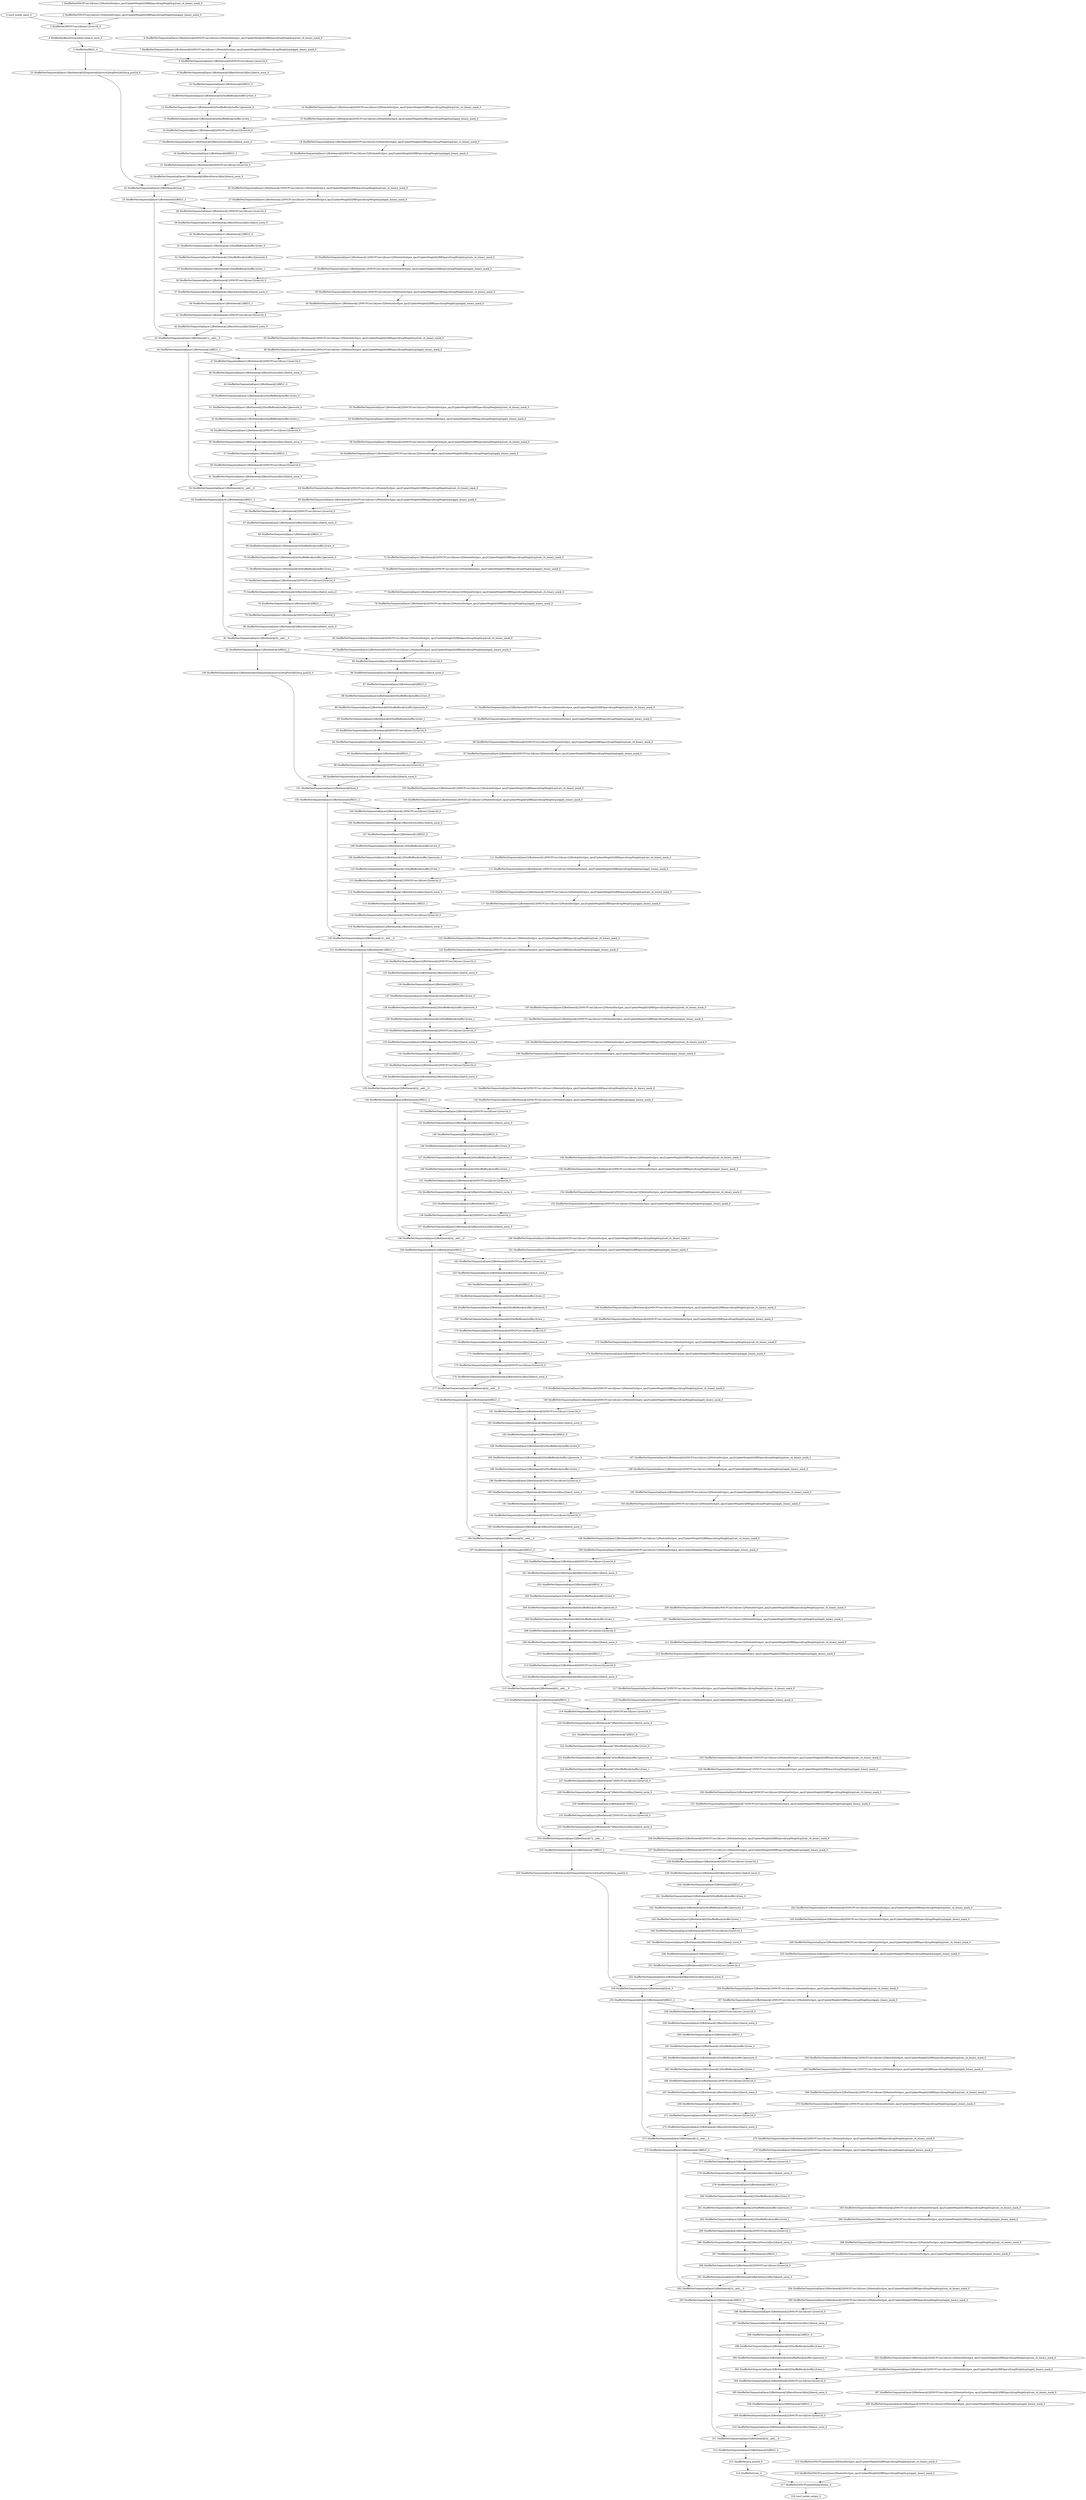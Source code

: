 strict digraph  {
"0 /nncf_model_input_0" [id=0, type=nncf_model_input];
"1 ShuffleNet/NNCFConv2d[conv1]/ModuleDict[pre_ops]/UpdateWeight[0]/RBSparsifyingWeight[op]/calc_rb_binary_mask_0" [id=1, type=calc_rb_binary_mask];
"2 ShuffleNet/NNCFConv2d[conv1]/ModuleDict[pre_ops]/UpdateWeight[0]/RBSparsifyingWeight[op]/apply_binary_mask_0" [id=2, type=apply_binary_mask];
"3 ShuffleNet/NNCFConv2d[conv1]/conv2d_0" [id=3, type=conv2d];
"4 ShuffleNet/BatchNorm2d[bn1]/batch_norm_0" [id=4, type=batch_norm];
"5 ShuffleNet/RELU_0" [id=5, type=RELU];
"6 ShuffleNet/Sequential[layer1]/Bottleneck[0]/NNCFConv2d[conv1]/ModuleDict[pre_ops]/UpdateWeight[0]/RBSparsifyingWeight[op]/calc_rb_binary_mask_0" [id=6, type=calc_rb_binary_mask];
"7 ShuffleNet/Sequential[layer1]/Bottleneck[0]/NNCFConv2d[conv1]/ModuleDict[pre_ops]/UpdateWeight[0]/RBSparsifyingWeight[op]/apply_binary_mask_0" [id=7, type=apply_binary_mask];
"8 ShuffleNet/Sequential[layer1]/Bottleneck[0]/NNCFConv2d[conv1]/conv2d_0" [id=8, type=conv2d];
"9 ShuffleNet/Sequential[layer1]/Bottleneck[0]/BatchNorm2d[bn1]/batch_norm_0" [id=9, type=batch_norm];
"10 ShuffleNet/Sequential[layer1]/Bottleneck[0]/RELU_0" [id=10, type=RELU];
"11 ShuffleNet/Sequential[layer1]/Bottleneck[0]/ShuffleBlock[shuffle1]/view_0" [id=11, type=view];
"12 ShuffleNet/Sequential[layer1]/Bottleneck[0]/ShuffleBlock[shuffle1]/permute_0" [id=12, type=permute];
"13 ShuffleNet/Sequential[layer1]/Bottleneck[0]/ShuffleBlock[shuffle1]/view_1" [id=13, type=view];
"14 ShuffleNet/Sequential[layer1]/Bottleneck[0]/NNCFConv2d[conv2]/ModuleDict[pre_ops]/UpdateWeight[0]/RBSparsifyingWeight[op]/calc_rb_binary_mask_0" [id=14, type=calc_rb_binary_mask];
"15 ShuffleNet/Sequential[layer1]/Bottleneck[0]/NNCFConv2d[conv2]/ModuleDict[pre_ops]/UpdateWeight[0]/RBSparsifyingWeight[op]/apply_binary_mask_0" [id=15, type=apply_binary_mask];
"16 ShuffleNet/Sequential[layer1]/Bottleneck[0]/NNCFConv2d[conv2]/conv2d_0" [id=16, type=conv2d];
"17 ShuffleNet/Sequential[layer1]/Bottleneck[0]/BatchNorm2d[bn2]/batch_norm_0" [id=17, type=batch_norm];
"18 ShuffleNet/Sequential[layer1]/Bottleneck[0]/RELU_1" [id=18, type=RELU];
"19 ShuffleNet/Sequential[layer1]/Bottleneck[0]/NNCFConv2d[conv3]/ModuleDict[pre_ops]/UpdateWeight[0]/RBSparsifyingWeight[op]/calc_rb_binary_mask_0" [id=19, type=calc_rb_binary_mask];
"20 ShuffleNet/Sequential[layer1]/Bottleneck[0]/NNCFConv2d[conv3]/ModuleDict[pre_ops]/UpdateWeight[0]/RBSparsifyingWeight[op]/apply_binary_mask_0" [id=20, type=apply_binary_mask];
"21 ShuffleNet/Sequential[layer1]/Bottleneck[0]/NNCFConv2d[conv3]/conv2d_0" [id=21, type=conv2d];
"22 ShuffleNet/Sequential[layer1]/Bottleneck[0]/BatchNorm2d[bn3]/batch_norm_0" [id=22, type=batch_norm];
"23 ShuffleNet/Sequential[layer1]/Bottleneck[0]/Sequential[shortcut]/AvgPool2d[0]/avg_pool2d_0" [id=23, type=avg_pool2d];
"24 ShuffleNet/Sequential[layer1]/Bottleneck[0]/cat_0" [id=24, type=cat];
"25 ShuffleNet/Sequential[layer1]/Bottleneck[0]/RELU_2" [id=25, type=RELU];
"26 ShuffleNet/Sequential[layer1]/Bottleneck[1]/NNCFConv2d[conv1]/ModuleDict[pre_ops]/UpdateWeight[0]/RBSparsifyingWeight[op]/calc_rb_binary_mask_0" [id=26, type=calc_rb_binary_mask];
"27 ShuffleNet/Sequential[layer1]/Bottleneck[1]/NNCFConv2d[conv1]/ModuleDict[pre_ops]/UpdateWeight[0]/RBSparsifyingWeight[op]/apply_binary_mask_0" [id=27, type=apply_binary_mask];
"28 ShuffleNet/Sequential[layer1]/Bottleneck[1]/NNCFConv2d[conv1]/conv2d_0" [id=28, type=conv2d];
"29 ShuffleNet/Sequential[layer1]/Bottleneck[1]/BatchNorm2d[bn1]/batch_norm_0" [id=29, type=batch_norm];
"30 ShuffleNet/Sequential[layer1]/Bottleneck[1]/RELU_0" [id=30, type=RELU];
"31 ShuffleNet/Sequential[layer1]/Bottleneck[1]/ShuffleBlock[shuffle1]/view_0" [id=31, type=view];
"32 ShuffleNet/Sequential[layer1]/Bottleneck[1]/ShuffleBlock[shuffle1]/permute_0" [id=32, type=permute];
"33 ShuffleNet/Sequential[layer1]/Bottleneck[1]/ShuffleBlock[shuffle1]/view_1" [id=33, type=view];
"34 ShuffleNet/Sequential[layer1]/Bottleneck[1]/NNCFConv2d[conv2]/ModuleDict[pre_ops]/UpdateWeight[0]/RBSparsifyingWeight[op]/calc_rb_binary_mask_0" [id=34, type=calc_rb_binary_mask];
"35 ShuffleNet/Sequential[layer1]/Bottleneck[1]/NNCFConv2d[conv2]/ModuleDict[pre_ops]/UpdateWeight[0]/RBSparsifyingWeight[op]/apply_binary_mask_0" [id=35, type=apply_binary_mask];
"36 ShuffleNet/Sequential[layer1]/Bottleneck[1]/NNCFConv2d[conv2]/conv2d_0" [id=36, type=conv2d];
"37 ShuffleNet/Sequential[layer1]/Bottleneck[1]/BatchNorm2d[bn2]/batch_norm_0" [id=37, type=batch_norm];
"38 ShuffleNet/Sequential[layer1]/Bottleneck[1]/RELU_1" [id=38, type=RELU];
"39 ShuffleNet/Sequential[layer1]/Bottleneck[1]/NNCFConv2d[conv3]/ModuleDict[pre_ops]/UpdateWeight[0]/RBSparsifyingWeight[op]/calc_rb_binary_mask_0" [id=39, type=calc_rb_binary_mask];
"40 ShuffleNet/Sequential[layer1]/Bottleneck[1]/NNCFConv2d[conv3]/ModuleDict[pre_ops]/UpdateWeight[0]/RBSparsifyingWeight[op]/apply_binary_mask_0" [id=40, type=apply_binary_mask];
"41 ShuffleNet/Sequential[layer1]/Bottleneck[1]/NNCFConv2d[conv3]/conv2d_0" [id=41, type=conv2d];
"42 ShuffleNet/Sequential[layer1]/Bottleneck[1]/BatchNorm2d[bn3]/batch_norm_0" [id=42, type=batch_norm];
"43 ShuffleNet/Sequential[layer1]/Bottleneck[1]/__add___0" [id=43, type=__add__];
"44 ShuffleNet/Sequential[layer1]/Bottleneck[1]/RELU_2" [id=44, type=RELU];
"45 ShuffleNet/Sequential[layer1]/Bottleneck[2]/NNCFConv2d[conv1]/ModuleDict[pre_ops]/UpdateWeight[0]/RBSparsifyingWeight[op]/calc_rb_binary_mask_0" [id=45, type=calc_rb_binary_mask];
"46 ShuffleNet/Sequential[layer1]/Bottleneck[2]/NNCFConv2d[conv1]/ModuleDict[pre_ops]/UpdateWeight[0]/RBSparsifyingWeight[op]/apply_binary_mask_0" [id=46, type=apply_binary_mask];
"47 ShuffleNet/Sequential[layer1]/Bottleneck[2]/NNCFConv2d[conv1]/conv2d_0" [id=47, type=conv2d];
"48 ShuffleNet/Sequential[layer1]/Bottleneck[2]/BatchNorm2d[bn1]/batch_norm_0" [id=48, type=batch_norm];
"49 ShuffleNet/Sequential[layer1]/Bottleneck[2]/RELU_0" [id=49, type=RELU];
"50 ShuffleNet/Sequential[layer1]/Bottleneck[2]/ShuffleBlock[shuffle1]/view_0" [id=50, type=view];
"51 ShuffleNet/Sequential[layer1]/Bottleneck[2]/ShuffleBlock[shuffle1]/permute_0" [id=51, type=permute];
"52 ShuffleNet/Sequential[layer1]/Bottleneck[2]/ShuffleBlock[shuffle1]/view_1" [id=52, type=view];
"53 ShuffleNet/Sequential[layer1]/Bottleneck[2]/NNCFConv2d[conv2]/ModuleDict[pre_ops]/UpdateWeight[0]/RBSparsifyingWeight[op]/calc_rb_binary_mask_0" [id=53, type=calc_rb_binary_mask];
"54 ShuffleNet/Sequential[layer1]/Bottleneck[2]/NNCFConv2d[conv2]/ModuleDict[pre_ops]/UpdateWeight[0]/RBSparsifyingWeight[op]/apply_binary_mask_0" [id=54, type=apply_binary_mask];
"55 ShuffleNet/Sequential[layer1]/Bottleneck[2]/NNCFConv2d[conv2]/conv2d_0" [id=55, type=conv2d];
"56 ShuffleNet/Sequential[layer1]/Bottleneck[2]/BatchNorm2d[bn2]/batch_norm_0" [id=56, type=batch_norm];
"57 ShuffleNet/Sequential[layer1]/Bottleneck[2]/RELU_1" [id=57, type=RELU];
"58 ShuffleNet/Sequential[layer1]/Bottleneck[2]/NNCFConv2d[conv3]/ModuleDict[pre_ops]/UpdateWeight[0]/RBSparsifyingWeight[op]/calc_rb_binary_mask_0" [id=58, type=calc_rb_binary_mask];
"59 ShuffleNet/Sequential[layer1]/Bottleneck[2]/NNCFConv2d[conv3]/ModuleDict[pre_ops]/UpdateWeight[0]/RBSparsifyingWeight[op]/apply_binary_mask_0" [id=59, type=apply_binary_mask];
"60 ShuffleNet/Sequential[layer1]/Bottleneck[2]/NNCFConv2d[conv3]/conv2d_0" [id=60, type=conv2d];
"61 ShuffleNet/Sequential[layer1]/Bottleneck[2]/BatchNorm2d[bn3]/batch_norm_0" [id=61, type=batch_norm];
"62 ShuffleNet/Sequential[layer1]/Bottleneck[2]/__add___0" [id=62, type=__add__];
"63 ShuffleNet/Sequential[layer1]/Bottleneck[2]/RELU_2" [id=63, type=RELU];
"64 ShuffleNet/Sequential[layer1]/Bottleneck[3]/NNCFConv2d[conv1]/ModuleDict[pre_ops]/UpdateWeight[0]/RBSparsifyingWeight[op]/calc_rb_binary_mask_0" [id=64, type=calc_rb_binary_mask];
"65 ShuffleNet/Sequential[layer1]/Bottleneck[3]/NNCFConv2d[conv1]/ModuleDict[pre_ops]/UpdateWeight[0]/RBSparsifyingWeight[op]/apply_binary_mask_0" [id=65, type=apply_binary_mask];
"66 ShuffleNet/Sequential[layer1]/Bottleneck[3]/NNCFConv2d[conv1]/conv2d_0" [id=66, type=conv2d];
"67 ShuffleNet/Sequential[layer1]/Bottleneck[3]/BatchNorm2d[bn1]/batch_norm_0" [id=67, type=batch_norm];
"68 ShuffleNet/Sequential[layer1]/Bottleneck[3]/RELU_0" [id=68, type=RELU];
"69 ShuffleNet/Sequential[layer1]/Bottleneck[3]/ShuffleBlock[shuffle1]/view_0" [id=69, type=view];
"70 ShuffleNet/Sequential[layer1]/Bottleneck[3]/ShuffleBlock[shuffle1]/permute_0" [id=70, type=permute];
"71 ShuffleNet/Sequential[layer1]/Bottleneck[3]/ShuffleBlock[shuffle1]/view_1" [id=71, type=view];
"72 ShuffleNet/Sequential[layer1]/Bottleneck[3]/NNCFConv2d[conv2]/ModuleDict[pre_ops]/UpdateWeight[0]/RBSparsifyingWeight[op]/calc_rb_binary_mask_0" [id=72, type=calc_rb_binary_mask];
"73 ShuffleNet/Sequential[layer1]/Bottleneck[3]/NNCFConv2d[conv2]/ModuleDict[pre_ops]/UpdateWeight[0]/RBSparsifyingWeight[op]/apply_binary_mask_0" [id=73, type=apply_binary_mask];
"74 ShuffleNet/Sequential[layer1]/Bottleneck[3]/NNCFConv2d[conv2]/conv2d_0" [id=74, type=conv2d];
"75 ShuffleNet/Sequential[layer1]/Bottleneck[3]/BatchNorm2d[bn2]/batch_norm_0" [id=75, type=batch_norm];
"76 ShuffleNet/Sequential[layer1]/Bottleneck[3]/RELU_1" [id=76, type=RELU];
"77 ShuffleNet/Sequential[layer1]/Bottleneck[3]/NNCFConv2d[conv3]/ModuleDict[pre_ops]/UpdateWeight[0]/RBSparsifyingWeight[op]/calc_rb_binary_mask_0" [id=77, type=calc_rb_binary_mask];
"78 ShuffleNet/Sequential[layer1]/Bottleneck[3]/NNCFConv2d[conv3]/ModuleDict[pre_ops]/UpdateWeight[0]/RBSparsifyingWeight[op]/apply_binary_mask_0" [id=78, type=apply_binary_mask];
"79 ShuffleNet/Sequential[layer1]/Bottleneck[3]/NNCFConv2d[conv3]/conv2d_0" [id=79, type=conv2d];
"80 ShuffleNet/Sequential[layer1]/Bottleneck[3]/BatchNorm2d[bn3]/batch_norm_0" [id=80, type=batch_norm];
"81 ShuffleNet/Sequential[layer1]/Bottleneck[3]/__add___0" [id=81, type=__add__];
"82 ShuffleNet/Sequential[layer1]/Bottleneck[3]/RELU_2" [id=82, type=RELU];
"83 ShuffleNet/Sequential[layer2]/Bottleneck[0]/NNCFConv2d[conv1]/ModuleDict[pre_ops]/UpdateWeight[0]/RBSparsifyingWeight[op]/calc_rb_binary_mask_0" [id=83, type=calc_rb_binary_mask];
"84 ShuffleNet/Sequential[layer2]/Bottleneck[0]/NNCFConv2d[conv1]/ModuleDict[pre_ops]/UpdateWeight[0]/RBSparsifyingWeight[op]/apply_binary_mask_0" [id=84, type=apply_binary_mask];
"85 ShuffleNet/Sequential[layer2]/Bottleneck[0]/NNCFConv2d[conv1]/conv2d_0" [id=85, type=conv2d];
"86 ShuffleNet/Sequential[layer2]/Bottleneck[0]/BatchNorm2d[bn1]/batch_norm_0" [id=86, type=batch_norm];
"87 ShuffleNet/Sequential[layer2]/Bottleneck[0]/RELU_0" [id=87, type=RELU];
"88 ShuffleNet/Sequential[layer2]/Bottleneck[0]/ShuffleBlock[shuffle1]/view_0" [id=88, type=view];
"89 ShuffleNet/Sequential[layer2]/Bottleneck[0]/ShuffleBlock[shuffle1]/permute_0" [id=89, type=permute];
"90 ShuffleNet/Sequential[layer2]/Bottleneck[0]/ShuffleBlock[shuffle1]/view_1" [id=90, type=view];
"91 ShuffleNet/Sequential[layer2]/Bottleneck[0]/NNCFConv2d[conv2]/ModuleDict[pre_ops]/UpdateWeight[0]/RBSparsifyingWeight[op]/calc_rb_binary_mask_0" [id=91, type=calc_rb_binary_mask];
"92 ShuffleNet/Sequential[layer2]/Bottleneck[0]/NNCFConv2d[conv2]/ModuleDict[pre_ops]/UpdateWeight[0]/RBSparsifyingWeight[op]/apply_binary_mask_0" [id=92, type=apply_binary_mask];
"93 ShuffleNet/Sequential[layer2]/Bottleneck[0]/NNCFConv2d[conv2]/conv2d_0" [id=93, type=conv2d];
"94 ShuffleNet/Sequential[layer2]/Bottleneck[0]/BatchNorm2d[bn2]/batch_norm_0" [id=94, type=batch_norm];
"95 ShuffleNet/Sequential[layer2]/Bottleneck[0]/RELU_1" [id=95, type=RELU];
"96 ShuffleNet/Sequential[layer2]/Bottleneck[0]/NNCFConv2d[conv3]/ModuleDict[pre_ops]/UpdateWeight[0]/RBSparsifyingWeight[op]/calc_rb_binary_mask_0" [id=96, type=calc_rb_binary_mask];
"97 ShuffleNet/Sequential[layer2]/Bottleneck[0]/NNCFConv2d[conv3]/ModuleDict[pre_ops]/UpdateWeight[0]/RBSparsifyingWeight[op]/apply_binary_mask_0" [id=97, type=apply_binary_mask];
"98 ShuffleNet/Sequential[layer2]/Bottleneck[0]/NNCFConv2d[conv3]/conv2d_0" [id=98, type=conv2d];
"99 ShuffleNet/Sequential[layer2]/Bottleneck[0]/BatchNorm2d[bn3]/batch_norm_0" [id=99, type=batch_norm];
"100 ShuffleNet/Sequential[layer2]/Bottleneck[0]/Sequential[shortcut]/AvgPool2d[0]/avg_pool2d_0" [id=100, type=avg_pool2d];
"101 ShuffleNet/Sequential[layer2]/Bottleneck[0]/cat_0" [id=101, type=cat];
"102 ShuffleNet/Sequential[layer2]/Bottleneck[0]/RELU_2" [id=102, type=RELU];
"103 ShuffleNet/Sequential[layer2]/Bottleneck[1]/NNCFConv2d[conv1]/ModuleDict[pre_ops]/UpdateWeight[0]/RBSparsifyingWeight[op]/calc_rb_binary_mask_0" [id=103, type=calc_rb_binary_mask];
"104 ShuffleNet/Sequential[layer2]/Bottleneck[1]/NNCFConv2d[conv1]/ModuleDict[pre_ops]/UpdateWeight[0]/RBSparsifyingWeight[op]/apply_binary_mask_0" [id=104, type=apply_binary_mask];
"105 ShuffleNet/Sequential[layer2]/Bottleneck[1]/NNCFConv2d[conv1]/conv2d_0" [id=105, type=conv2d];
"106 ShuffleNet/Sequential[layer2]/Bottleneck[1]/BatchNorm2d[bn1]/batch_norm_0" [id=106, type=batch_norm];
"107 ShuffleNet/Sequential[layer2]/Bottleneck[1]/RELU_0" [id=107, type=RELU];
"108 ShuffleNet/Sequential[layer2]/Bottleneck[1]/ShuffleBlock[shuffle1]/view_0" [id=108, type=view];
"109 ShuffleNet/Sequential[layer2]/Bottleneck[1]/ShuffleBlock[shuffle1]/permute_0" [id=109, type=permute];
"110 ShuffleNet/Sequential[layer2]/Bottleneck[1]/ShuffleBlock[shuffle1]/view_1" [id=110, type=view];
"111 ShuffleNet/Sequential[layer2]/Bottleneck[1]/NNCFConv2d[conv2]/ModuleDict[pre_ops]/UpdateWeight[0]/RBSparsifyingWeight[op]/calc_rb_binary_mask_0" [id=111, type=calc_rb_binary_mask];
"112 ShuffleNet/Sequential[layer2]/Bottleneck[1]/NNCFConv2d[conv2]/ModuleDict[pre_ops]/UpdateWeight[0]/RBSparsifyingWeight[op]/apply_binary_mask_0" [id=112, type=apply_binary_mask];
"113 ShuffleNet/Sequential[layer2]/Bottleneck[1]/NNCFConv2d[conv2]/conv2d_0" [id=113, type=conv2d];
"114 ShuffleNet/Sequential[layer2]/Bottleneck[1]/BatchNorm2d[bn2]/batch_norm_0" [id=114, type=batch_norm];
"115 ShuffleNet/Sequential[layer2]/Bottleneck[1]/RELU_1" [id=115, type=RELU];
"116 ShuffleNet/Sequential[layer2]/Bottleneck[1]/NNCFConv2d[conv3]/ModuleDict[pre_ops]/UpdateWeight[0]/RBSparsifyingWeight[op]/calc_rb_binary_mask_0" [id=116, type=calc_rb_binary_mask];
"117 ShuffleNet/Sequential[layer2]/Bottleneck[1]/NNCFConv2d[conv3]/ModuleDict[pre_ops]/UpdateWeight[0]/RBSparsifyingWeight[op]/apply_binary_mask_0" [id=117, type=apply_binary_mask];
"118 ShuffleNet/Sequential[layer2]/Bottleneck[1]/NNCFConv2d[conv3]/conv2d_0" [id=118, type=conv2d];
"119 ShuffleNet/Sequential[layer2]/Bottleneck[1]/BatchNorm2d[bn3]/batch_norm_0" [id=119, type=batch_norm];
"120 ShuffleNet/Sequential[layer2]/Bottleneck[1]/__add___0" [id=120, type=__add__];
"121 ShuffleNet/Sequential[layer2]/Bottleneck[1]/RELU_2" [id=121, type=RELU];
"122 ShuffleNet/Sequential[layer2]/Bottleneck[2]/NNCFConv2d[conv1]/ModuleDict[pre_ops]/UpdateWeight[0]/RBSparsifyingWeight[op]/calc_rb_binary_mask_0" [id=122, type=calc_rb_binary_mask];
"123 ShuffleNet/Sequential[layer2]/Bottleneck[2]/NNCFConv2d[conv1]/ModuleDict[pre_ops]/UpdateWeight[0]/RBSparsifyingWeight[op]/apply_binary_mask_0" [id=123, type=apply_binary_mask];
"124 ShuffleNet/Sequential[layer2]/Bottleneck[2]/NNCFConv2d[conv1]/conv2d_0" [id=124, type=conv2d];
"125 ShuffleNet/Sequential[layer2]/Bottleneck[2]/BatchNorm2d[bn1]/batch_norm_0" [id=125, type=batch_norm];
"126 ShuffleNet/Sequential[layer2]/Bottleneck[2]/RELU_0" [id=126, type=RELU];
"127 ShuffleNet/Sequential[layer2]/Bottleneck[2]/ShuffleBlock[shuffle1]/view_0" [id=127, type=view];
"128 ShuffleNet/Sequential[layer2]/Bottleneck[2]/ShuffleBlock[shuffle1]/permute_0" [id=128, type=permute];
"129 ShuffleNet/Sequential[layer2]/Bottleneck[2]/ShuffleBlock[shuffle1]/view_1" [id=129, type=view];
"130 ShuffleNet/Sequential[layer2]/Bottleneck[2]/NNCFConv2d[conv2]/ModuleDict[pre_ops]/UpdateWeight[0]/RBSparsifyingWeight[op]/calc_rb_binary_mask_0" [id=130, type=calc_rb_binary_mask];
"131 ShuffleNet/Sequential[layer2]/Bottleneck[2]/NNCFConv2d[conv2]/ModuleDict[pre_ops]/UpdateWeight[0]/RBSparsifyingWeight[op]/apply_binary_mask_0" [id=131, type=apply_binary_mask];
"132 ShuffleNet/Sequential[layer2]/Bottleneck[2]/NNCFConv2d[conv2]/conv2d_0" [id=132, type=conv2d];
"133 ShuffleNet/Sequential[layer2]/Bottleneck[2]/BatchNorm2d[bn2]/batch_norm_0" [id=133, type=batch_norm];
"134 ShuffleNet/Sequential[layer2]/Bottleneck[2]/RELU_1" [id=134, type=RELU];
"135 ShuffleNet/Sequential[layer2]/Bottleneck[2]/NNCFConv2d[conv3]/ModuleDict[pre_ops]/UpdateWeight[0]/RBSparsifyingWeight[op]/calc_rb_binary_mask_0" [id=135, type=calc_rb_binary_mask];
"136 ShuffleNet/Sequential[layer2]/Bottleneck[2]/NNCFConv2d[conv3]/ModuleDict[pre_ops]/UpdateWeight[0]/RBSparsifyingWeight[op]/apply_binary_mask_0" [id=136, type=apply_binary_mask];
"137 ShuffleNet/Sequential[layer2]/Bottleneck[2]/NNCFConv2d[conv3]/conv2d_0" [id=137, type=conv2d];
"138 ShuffleNet/Sequential[layer2]/Bottleneck[2]/BatchNorm2d[bn3]/batch_norm_0" [id=138, type=batch_norm];
"139 ShuffleNet/Sequential[layer2]/Bottleneck[2]/__add___0" [id=139, type=__add__];
"140 ShuffleNet/Sequential[layer2]/Bottleneck[2]/RELU_2" [id=140, type=RELU];
"141 ShuffleNet/Sequential[layer2]/Bottleneck[3]/NNCFConv2d[conv1]/ModuleDict[pre_ops]/UpdateWeight[0]/RBSparsifyingWeight[op]/calc_rb_binary_mask_0" [id=141, type=calc_rb_binary_mask];
"142 ShuffleNet/Sequential[layer2]/Bottleneck[3]/NNCFConv2d[conv1]/ModuleDict[pre_ops]/UpdateWeight[0]/RBSparsifyingWeight[op]/apply_binary_mask_0" [id=142, type=apply_binary_mask];
"143 ShuffleNet/Sequential[layer2]/Bottleneck[3]/NNCFConv2d[conv1]/conv2d_0" [id=143, type=conv2d];
"144 ShuffleNet/Sequential[layer2]/Bottleneck[3]/BatchNorm2d[bn1]/batch_norm_0" [id=144, type=batch_norm];
"145 ShuffleNet/Sequential[layer2]/Bottleneck[3]/RELU_0" [id=145, type=RELU];
"146 ShuffleNet/Sequential[layer2]/Bottleneck[3]/ShuffleBlock[shuffle1]/view_0" [id=146, type=view];
"147 ShuffleNet/Sequential[layer2]/Bottleneck[3]/ShuffleBlock[shuffle1]/permute_0" [id=147, type=permute];
"148 ShuffleNet/Sequential[layer2]/Bottleneck[3]/ShuffleBlock[shuffle1]/view_1" [id=148, type=view];
"149 ShuffleNet/Sequential[layer2]/Bottleneck[3]/NNCFConv2d[conv2]/ModuleDict[pre_ops]/UpdateWeight[0]/RBSparsifyingWeight[op]/calc_rb_binary_mask_0" [id=149, type=calc_rb_binary_mask];
"150 ShuffleNet/Sequential[layer2]/Bottleneck[3]/NNCFConv2d[conv2]/ModuleDict[pre_ops]/UpdateWeight[0]/RBSparsifyingWeight[op]/apply_binary_mask_0" [id=150, type=apply_binary_mask];
"151 ShuffleNet/Sequential[layer2]/Bottleneck[3]/NNCFConv2d[conv2]/conv2d_0" [id=151, type=conv2d];
"152 ShuffleNet/Sequential[layer2]/Bottleneck[3]/BatchNorm2d[bn2]/batch_norm_0" [id=152, type=batch_norm];
"153 ShuffleNet/Sequential[layer2]/Bottleneck[3]/RELU_1" [id=153, type=RELU];
"154 ShuffleNet/Sequential[layer2]/Bottleneck[3]/NNCFConv2d[conv3]/ModuleDict[pre_ops]/UpdateWeight[0]/RBSparsifyingWeight[op]/calc_rb_binary_mask_0" [id=154, type=calc_rb_binary_mask];
"155 ShuffleNet/Sequential[layer2]/Bottleneck[3]/NNCFConv2d[conv3]/ModuleDict[pre_ops]/UpdateWeight[0]/RBSparsifyingWeight[op]/apply_binary_mask_0" [id=155, type=apply_binary_mask];
"156 ShuffleNet/Sequential[layer2]/Bottleneck[3]/NNCFConv2d[conv3]/conv2d_0" [id=156, type=conv2d];
"157 ShuffleNet/Sequential[layer2]/Bottleneck[3]/BatchNorm2d[bn3]/batch_norm_0" [id=157, type=batch_norm];
"158 ShuffleNet/Sequential[layer2]/Bottleneck[3]/__add___0" [id=158, type=__add__];
"159 ShuffleNet/Sequential[layer2]/Bottleneck[3]/RELU_2" [id=159, type=RELU];
"160 ShuffleNet/Sequential[layer2]/Bottleneck[4]/NNCFConv2d[conv1]/ModuleDict[pre_ops]/UpdateWeight[0]/RBSparsifyingWeight[op]/calc_rb_binary_mask_0" [id=160, type=calc_rb_binary_mask];
"161 ShuffleNet/Sequential[layer2]/Bottleneck[4]/NNCFConv2d[conv1]/ModuleDict[pre_ops]/UpdateWeight[0]/RBSparsifyingWeight[op]/apply_binary_mask_0" [id=161, type=apply_binary_mask];
"162 ShuffleNet/Sequential[layer2]/Bottleneck[4]/NNCFConv2d[conv1]/conv2d_0" [id=162, type=conv2d];
"163 ShuffleNet/Sequential[layer2]/Bottleneck[4]/BatchNorm2d[bn1]/batch_norm_0" [id=163, type=batch_norm];
"164 ShuffleNet/Sequential[layer2]/Bottleneck[4]/RELU_0" [id=164, type=RELU];
"165 ShuffleNet/Sequential[layer2]/Bottleneck[4]/ShuffleBlock[shuffle1]/view_0" [id=165, type=view];
"166 ShuffleNet/Sequential[layer2]/Bottleneck[4]/ShuffleBlock[shuffle1]/permute_0" [id=166, type=permute];
"167 ShuffleNet/Sequential[layer2]/Bottleneck[4]/ShuffleBlock[shuffle1]/view_1" [id=167, type=view];
"168 ShuffleNet/Sequential[layer2]/Bottleneck[4]/NNCFConv2d[conv2]/ModuleDict[pre_ops]/UpdateWeight[0]/RBSparsifyingWeight[op]/calc_rb_binary_mask_0" [id=168, type=calc_rb_binary_mask];
"169 ShuffleNet/Sequential[layer2]/Bottleneck[4]/NNCFConv2d[conv2]/ModuleDict[pre_ops]/UpdateWeight[0]/RBSparsifyingWeight[op]/apply_binary_mask_0" [id=169, type=apply_binary_mask];
"170 ShuffleNet/Sequential[layer2]/Bottleneck[4]/NNCFConv2d[conv2]/conv2d_0" [id=170, type=conv2d];
"171 ShuffleNet/Sequential[layer2]/Bottleneck[4]/BatchNorm2d[bn2]/batch_norm_0" [id=171, type=batch_norm];
"172 ShuffleNet/Sequential[layer2]/Bottleneck[4]/RELU_1" [id=172, type=RELU];
"173 ShuffleNet/Sequential[layer2]/Bottleneck[4]/NNCFConv2d[conv3]/ModuleDict[pre_ops]/UpdateWeight[0]/RBSparsifyingWeight[op]/calc_rb_binary_mask_0" [id=173, type=calc_rb_binary_mask];
"174 ShuffleNet/Sequential[layer2]/Bottleneck[4]/NNCFConv2d[conv3]/ModuleDict[pre_ops]/UpdateWeight[0]/RBSparsifyingWeight[op]/apply_binary_mask_0" [id=174, type=apply_binary_mask];
"175 ShuffleNet/Sequential[layer2]/Bottleneck[4]/NNCFConv2d[conv3]/conv2d_0" [id=175, type=conv2d];
"176 ShuffleNet/Sequential[layer2]/Bottleneck[4]/BatchNorm2d[bn3]/batch_norm_0" [id=176, type=batch_norm];
"177 ShuffleNet/Sequential[layer2]/Bottleneck[4]/__add___0" [id=177, type=__add__];
"178 ShuffleNet/Sequential[layer2]/Bottleneck[4]/RELU_2" [id=178, type=RELU];
"179 ShuffleNet/Sequential[layer2]/Bottleneck[5]/NNCFConv2d[conv1]/ModuleDict[pre_ops]/UpdateWeight[0]/RBSparsifyingWeight[op]/calc_rb_binary_mask_0" [id=179, type=calc_rb_binary_mask];
"180 ShuffleNet/Sequential[layer2]/Bottleneck[5]/NNCFConv2d[conv1]/ModuleDict[pre_ops]/UpdateWeight[0]/RBSparsifyingWeight[op]/apply_binary_mask_0" [id=180, type=apply_binary_mask];
"181 ShuffleNet/Sequential[layer2]/Bottleneck[5]/NNCFConv2d[conv1]/conv2d_0" [id=181, type=conv2d];
"182 ShuffleNet/Sequential[layer2]/Bottleneck[5]/BatchNorm2d[bn1]/batch_norm_0" [id=182, type=batch_norm];
"183 ShuffleNet/Sequential[layer2]/Bottleneck[5]/RELU_0" [id=183, type=RELU];
"184 ShuffleNet/Sequential[layer2]/Bottleneck[5]/ShuffleBlock[shuffle1]/view_0" [id=184, type=view];
"185 ShuffleNet/Sequential[layer2]/Bottleneck[5]/ShuffleBlock[shuffle1]/permute_0" [id=185, type=permute];
"186 ShuffleNet/Sequential[layer2]/Bottleneck[5]/ShuffleBlock[shuffle1]/view_1" [id=186, type=view];
"187 ShuffleNet/Sequential[layer2]/Bottleneck[5]/NNCFConv2d[conv2]/ModuleDict[pre_ops]/UpdateWeight[0]/RBSparsifyingWeight[op]/calc_rb_binary_mask_0" [id=187, type=calc_rb_binary_mask];
"188 ShuffleNet/Sequential[layer2]/Bottleneck[5]/NNCFConv2d[conv2]/ModuleDict[pre_ops]/UpdateWeight[0]/RBSparsifyingWeight[op]/apply_binary_mask_0" [id=188, type=apply_binary_mask];
"189 ShuffleNet/Sequential[layer2]/Bottleneck[5]/NNCFConv2d[conv2]/conv2d_0" [id=189, type=conv2d];
"190 ShuffleNet/Sequential[layer2]/Bottleneck[5]/BatchNorm2d[bn2]/batch_norm_0" [id=190, type=batch_norm];
"191 ShuffleNet/Sequential[layer2]/Bottleneck[5]/RELU_1" [id=191, type=RELU];
"192 ShuffleNet/Sequential[layer2]/Bottleneck[5]/NNCFConv2d[conv3]/ModuleDict[pre_ops]/UpdateWeight[0]/RBSparsifyingWeight[op]/calc_rb_binary_mask_0" [id=192, type=calc_rb_binary_mask];
"193 ShuffleNet/Sequential[layer2]/Bottleneck[5]/NNCFConv2d[conv3]/ModuleDict[pre_ops]/UpdateWeight[0]/RBSparsifyingWeight[op]/apply_binary_mask_0" [id=193, type=apply_binary_mask];
"194 ShuffleNet/Sequential[layer2]/Bottleneck[5]/NNCFConv2d[conv3]/conv2d_0" [id=194, type=conv2d];
"195 ShuffleNet/Sequential[layer2]/Bottleneck[5]/BatchNorm2d[bn3]/batch_norm_0" [id=195, type=batch_norm];
"196 ShuffleNet/Sequential[layer2]/Bottleneck[5]/__add___0" [id=196, type=__add__];
"197 ShuffleNet/Sequential[layer2]/Bottleneck[5]/RELU_2" [id=197, type=RELU];
"198 ShuffleNet/Sequential[layer2]/Bottleneck[6]/NNCFConv2d[conv1]/ModuleDict[pre_ops]/UpdateWeight[0]/RBSparsifyingWeight[op]/calc_rb_binary_mask_0" [id=198, type=calc_rb_binary_mask];
"199 ShuffleNet/Sequential[layer2]/Bottleneck[6]/NNCFConv2d[conv1]/ModuleDict[pre_ops]/UpdateWeight[0]/RBSparsifyingWeight[op]/apply_binary_mask_0" [id=199, type=apply_binary_mask];
"200 ShuffleNet/Sequential[layer2]/Bottleneck[6]/NNCFConv2d[conv1]/conv2d_0" [id=200, type=conv2d];
"201 ShuffleNet/Sequential[layer2]/Bottleneck[6]/BatchNorm2d[bn1]/batch_norm_0" [id=201, type=batch_norm];
"202 ShuffleNet/Sequential[layer2]/Bottleneck[6]/RELU_0" [id=202, type=RELU];
"203 ShuffleNet/Sequential[layer2]/Bottleneck[6]/ShuffleBlock[shuffle1]/view_0" [id=203, type=view];
"204 ShuffleNet/Sequential[layer2]/Bottleneck[6]/ShuffleBlock[shuffle1]/permute_0" [id=204, type=permute];
"205 ShuffleNet/Sequential[layer2]/Bottleneck[6]/ShuffleBlock[shuffle1]/view_1" [id=205, type=view];
"206 ShuffleNet/Sequential[layer2]/Bottleneck[6]/NNCFConv2d[conv2]/ModuleDict[pre_ops]/UpdateWeight[0]/RBSparsifyingWeight[op]/calc_rb_binary_mask_0" [id=206, type=calc_rb_binary_mask];
"207 ShuffleNet/Sequential[layer2]/Bottleneck[6]/NNCFConv2d[conv2]/ModuleDict[pre_ops]/UpdateWeight[0]/RBSparsifyingWeight[op]/apply_binary_mask_0" [id=207, type=apply_binary_mask];
"208 ShuffleNet/Sequential[layer2]/Bottleneck[6]/NNCFConv2d[conv2]/conv2d_0" [id=208, type=conv2d];
"209 ShuffleNet/Sequential[layer2]/Bottleneck[6]/BatchNorm2d[bn2]/batch_norm_0" [id=209, type=batch_norm];
"210 ShuffleNet/Sequential[layer2]/Bottleneck[6]/RELU_1" [id=210, type=RELU];
"211 ShuffleNet/Sequential[layer2]/Bottleneck[6]/NNCFConv2d[conv3]/ModuleDict[pre_ops]/UpdateWeight[0]/RBSparsifyingWeight[op]/calc_rb_binary_mask_0" [id=211, type=calc_rb_binary_mask];
"212 ShuffleNet/Sequential[layer2]/Bottleneck[6]/NNCFConv2d[conv3]/ModuleDict[pre_ops]/UpdateWeight[0]/RBSparsifyingWeight[op]/apply_binary_mask_0" [id=212, type=apply_binary_mask];
"213 ShuffleNet/Sequential[layer2]/Bottleneck[6]/NNCFConv2d[conv3]/conv2d_0" [id=213, type=conv2d];
"214 ShuffleNet/Sequential[layer2]/Bottleneck[6]/BatchNorm2d[bn3]/batch_norm_0" [id=214, type=batch_norm];
"215 ShuffleNet/Sequential[layer2]/Bottleneck[6]/__add___0" [id=215, type=__add__];
"216 ShuffleNet/Sequential[layer2]/Bottleneck[6]/RELU_2" [id=216, type=RELU];
"217 ShuffleNet/Sequential[layer2]/Bottleneck[7]/NNCFConv2d[conv1]/ModuleDict[pre_ops]/UpdateWeight[0]/RBSparsifyingWeight[op]/calc_rb_binary_mask_0" [id=217, type=calc_rb_binary_mask];
"218 ShuffleNet/Sequential[layer2]/Bottleneck[7]/NNCFConv2d[conv1]/ModuleDict[pre_ops]/UpdateWeight[0]/RBSparsifyingWeight[op]/apply_binary_mask_0" [id=218, type=apply_binary_mask];
"219 ShuffleNet/Sequential[layer2]/Bottleneck[7]/NNCFConv2d[conv1]/conv2d_0" [id=219, type=conv2d];
"220 ShuffleNet/Sequential[layer2]/Bottleneck[7]/BatchNorm2d[bn1]/batch_norm_0" [id=220, type=batch_norm];
"221 ShuffleNet/Sequential[layer2]/Bottleneck[7]/RELU_0" [id=221, type=RELU];
"222 ShuffleNet/Sequential[layer2]/Bottleneck[7]/ShuffleBlock[shuffle1]/view_0" [id=222, type=view];
"223 ShuffleNet/Sequential[layer2]/Bottleneck[7]/ShuffleBlock[shuffle1]/permute_0" [id=223, type=permute];
"224 ShuffleNet/Sequential[layer2]/Bottleneck[7]/ShuffleBlock[shuffle1]/view_1" [id=224, type=view];
"225 ShuffleNet/Sequential[layer2]/Bottleneck[7]/NNCFConv2d[conv2]/ModuleDict[pre_ops]/UpdateWeight[0]/RBSparsifyingWeight[op]/calc_rb_binary_mask_0" [id=225, type=calc_rb_binary_mask];
"226 ShuffleNet/Sequential[layer2]/Bottleneck[7]/NNCFConv2d[conv2]/ModuleDict[pre_ops]/UpdateWeight[0]/RBSparsifyingWeight[op]/apply_binary_mask_0" [id=226, type=apply_binary_mask];
"227 ShuffleNet/Sequential[layer2]/Bottleneck[7]/NNCFConv2d[conv2]/conv2d_0" [id=227, type=conv2d];
"228 ShuffleNet/Sequential[layer2]/Bottleneck[7]/BatchNorm2d[bn2]/batch_norm_0" [id=228, type=batch_norm];
"229 ShuffleNet/Sequential[layer2]/Bottleneck[7]/RELU_1" [id=229, type=RELU];
"230 ShuffleNet/Sequential[layer2]/Bottleneck[7]/NNCFConv2d[conv3]/ModuleDict[pre_ops]/UpdateWeight[0]/RBSparsifyingWeight[op]/calc_rb_binary_mask_0" [id=230, type=calc_rb_binary_mask];
"231 ShuffleNet/Sequential[layer2]/Bottleneck[7]/NNCFConv2d[conv3]/ModuleDict[pre_ops]/UpdateWeight[0]/RBSparsifyingWeight[op]/apply_binary_mask_0" [id=231, type=apply_binary_mask];
"232 ShuffleNet/Sequential[layer2]/Bottleneck[7]/NNCFConv2d[conv3]/conv2d_0" [id=232, type=conv2d];
"233 ShuffleNet/Sequential[layer2]/Bottleneck[7]/BatchNorm2d[bn3]/batch_norm_0" [id=233, type=batch_norm];
"234 ShuffleNet/Sequential[layer2]/Bottleneck[7]/__add___0" [id=234, type=__add__];
"235 ShuffleNet/Sequential[layer2]/Bottleneck[7]/RELU_2" [id=235, type=RELU];
"236 ShuffleNet/Sequential[layer3]/Bottleneck[0]/NNCFConv2d[conv1]/ModuleDict[pre_ops]/UpdateWeight[0]/RBSparsifyingWeight[op]/calc_rb_binary_mask_0" [id=236, type=calc_rb_binary_mask];
"237 ShuffleNet/Sequential[layer3]/Bottleneck[0]/NNCFConv2d[conv1]/ModuleDict[pre_ops]/UpdateWeight[0]/RBSparsifyingWeight[op]/apply_binary_mask_0" [id=237, type=apply_binary_mask];
"238 ShuffleNet/Sequential[layer3]/Bottleneck[0]/NNCFConv2d[conv1]/conv2d_0" [id=238, type=conv2d];
"239 ShuffleNet/Sequential[layer3]/Bottleneck[0]/BatchNorm2d[bn1]/batch_norm_0" [id=239, type=batch_norm];
"240 ShuffleNet/Sequential[layer3]/Bottleneck[0]/RELU_0" [id=240, type=RELU];
"241 ShuffleNet/Sequential[layer3]/Bottleneck[0]/ShuffleBlock[shuffle1]/view_0" [id=241, type=view];
"242 ShuffleNet/Sequential[layer3]/Bottleneck[0]/ShuffleBlock[shuffle1]/permute_0" [id=242, type=permute];
"243 ShuffleNet/Sequential[layer3]/Bottleneck[0]/ShuffleBlock[shuffle1]/view_1" [id=243, type=view];
"244 ShuffleNet/Sequential[layer3]/Bottleneck[0]/NNCFConv2d[conv2]/ModuleDict[pre_ops]/UpdateWeight[0]/RBSparsifyingWeight[op]/calc_rb_binary_mask_0" [id=244, type=calc_rb_binary_mask];
"245 ShuffleNet/Sequential[layer3]/Bottleneck[0]/NNCFConv2d[conv2]/ModuleDict[pre_ops]/UpdateWeight[0]/RBSparsifyingWeight[op]/apply_binary_mask_0" [id=245, type=apply_binary_mask];
"246 ShuffleNet/Sequential[layer3]/Bottleneck[0]/NNCFConv2d[conv2]/conv2d_0" [id=246, type=conv2d];
"247 ShuffleNet/Sequential[layer3]/Bottleneck[0]/BatchNorm2d[bn2]/batch_norm_0" [id=247, type=batch_norm];
"248 ShuffleNet/Sequential[layer3]/Bottleneck[0]/RELU_1" [id=248, type=RELU];
"249 ShuffleNet/Sequential[layer3]/Bottleneck[0]/NNCFConv2d[conv3]/ModuleDict[pre_ops]/UpdateWeight[0]/RBSparsifyingWeight[op]/calc_rb_binary_mask_0" [id=249, type=calc_rb_binary_mask];
"250 ShuffleNet/Sequential[layer3]/Bottleneck[0]/NNCFConv2d[conv3]/ModuleDict[pre_ops]/UpdateWeight[0]/RBSparsifyingWeight[op]/apply_binary_mask_0" [id=250, type=apply_binary_mask];
"251 ShuffleNet/Sequential[layer3]/Bottleneck[0]/NNCFConv2d[conv3]/conv2d_0" [id=251, type=conv2d];
"252 ShuffleNet/Sequential[layer3]/Bottleneck[0]/BatchNorm2d[bn3]/batch_norm_0" [id=252, type=batch_norm];
"253 ShuffleNet/Sequential[layer3]/Bottleneck[0]/Sequential[shortcut]/AvgPool2d[0]/avg_pool2d_0" [id=253, type=avg_pool2d];
"254 ShuffleNet/Sequential[layer3]/Bottleneck[0]/cat_0" [id=254, type=cat];
"255 ShuffleNet/Sequential[layer3]/Bottleneck[0]/RELU_2" [id=255, type=RELU];
"256 ShuffleNet/Sequential[layer3]/Bottleneck[1]/NNCFConv2d[conv1]/ModuleDict[pre_ops]/UpdateWeight[0]/RBSparsifyingWeight[op]/calc_rb_binary_mask_0" [id=256, type=calc_rb_binary_mask];
"257 ShuffleNet/Sequential[layer3]/Bottleneck[1]/NNCFConv2d[conv1]/ModuleDict[pre_ops]/UpdateWeight[0]/RBSparsifyingWeight[op]/apply_binary_mask_0" [id=257, type=apply_binary_mask];
"258 ShuffleNet/Sequential[layer3]/Bottleneck[1]/NNCFConv2d[conv1]/conv2d_0" [id=258, type=conv2d];
"259 ShuffleNet/Sequential[layer3]/Bottleneck[1]/BatchNorm2d[bn1]/batch_norm_0" [id=259, type=batch_norm];
"260 ShuffleNet/Sequential[layer3]/Bottleneck[1]/RELU_0" [id=260, type=RELU];
"261 ShuffleNet/Sequential[layer3]/Bottleneck[1]/ShuffleBlock[shuffle1]/view_0" [id=261, type=view];
"262 ShuffleNet/Sequential[layer3]/Bottleneck[1]/ShuffleBlock[shuffle1]/permute_0" [id=262, type=permute];
"263 ShuffleNet/Sequential[layer3]/Bottleneck[1]/ShuffleBlock[shuffle1]/view_1" [id=263, type=view];
"264 ShuffleNet/Sequential[layer3]/Bottleneck[1]/NNCFConv2d[conv2]/ModuleDict[pre_ops]/UpdateWeight[0]/RBSparsifyingWeight[op]/calc_rb_binary_mask_0" [id=264, type=calc_rb_binary_mask];
"265 ShuffleNet/Sequential[layer3]/Bottleneck[1]/NNCFConv2d[conv2]/ModuleDict[pre_ops]/UpdateWeight[0]/RBSparsifyingWeight[op]/apply_binary_mask_0" [id=265, type=apply_binary_mask];
"266 ShuffleNet/Sequential[layer3]/Bottleneck[1]/NNCFConv2d[conv2]/conv2d_0" [id=266, type=conv2d];
"267 ShuffleNet/Sequential[layer3]/Bottleneck[1]/BatchNorm2d[bn2]/batch_norm_0" [id=267, type=batch_norm];
"268 ShuffleNet/Sequential[layer3]/Bottleneck[1]/RELU_1" [id=268, type=RELU];
"269 ShuffleNet/Sequential[layer3]/Bottleneck[1]/NNCFConv2d[conv3]/ModuleDict[pre_ops]/UpdateWeight[0]/RBSparsifyingWeight[op]/calc_rb_binary_mask_0" [id=269, type=calc_rb_binary_mask];
"270 ShuffleNet/Sequential[layer3]/Bottleneck[1]/NNCFConv2d[conv3]/ModuleDict[pre_ops]/UpdateWeight[0]/RBSparsifyingWeight[op]/apply_binary_mask_0" [id=270, type=apply_binary_mask];
"271 ShuffleNet/Sequential[layer3]/Bottleneck[1]/NNCFConv2d[conv3]/conv2d_0" [id=271, type=conv2d];
"272 ShuffleNet/Sequential[layer3]/Bottleneck[1]/BatchNorm2d[bn3]/batch_norm_0" [id=272, type=batch_norm];
"273 ShuffleNet/Sequential[layer3]/Bottleneck[1]/__add___0" [id=273, type=__add__];
"274 ShuffleNet/Sequential[layer3]/Bottleneck[1]/RELU_2" [id=274, type=RELU];
"275 ShuffleNet/Sequential[layer3]/Bottleneck[2]/NNCFConv2d[conv1]/ModuleDict[pre_ops]/UpdateWeight[0]/RBSparsifyingWeight[op]/calc_rb_binary_mask_0" [id=275, type=calc_rb_binary_mask];
"276 ShuffleNet/Sequential[layer3]/Bottleneck[2]/NNCFConv2d[conv1]/ModuleDict[pre_ops]/UpdateWeight[0]/RBSparsifyingWeight[op]/apply_binary_mask_0" [id=276, type=apply_binary_mask];
"277 ShuffleNet/Sequential[layer3]/Bottleneck[2]/NNCFConv2d[conv1]/conv2d_0" [id=277, type=conv2d];
"278 ShuffleNet/Sequential[layer3]/Bottleneck[2]/BatchNorm2d[bn1]/batch_norm_0" [id=278, type=batch_norm];
"279 ShuffleNet/Sequential[layer3]/Bottleneck[2]/RELU_0" [id=279, type=RELU];
"280 ShuffleNet/Sequential[layer3]/Bottleneck[2]/ShuffleBlock[shuffle1]/view_0" [id=280, type=view];
"281 ShuffleNet/Sequential[layer3]/Bottleneck[2]/ShuffleBlock[shuffle1]/permute_0" [id=281, type=permute];
"282 ShuffleNet/Sequential[layer3]/Bottleneck[2]/ShuffleBlock[shuffle1]/view_1" [id=282, type=view];
"283 ShuffleNet/Sequential[layer3]/Bottleneck[2]/NNCFConv2d[conv2]/ModuleDict[pre_ops]/UpdateWeight[0]/RBSparsifyingWeight[op]/calc_rb_binary_mask_0" [id=283, type=calc_rb_binary_mask];
"284 ShuffleNet/Sequential[layer3]/Bottleneck[2]/NNCFConv2d[conv2]/ModuleDict[pre_ops]/UpdateWeight[0]/RBSparsifyingWeight[op]/apply_binary_mask_0" [id=284, type=apply_binary_mask];
"285 ShuffleNet/Sequential[layer3]/Bottleneck[2]/NNCFConv2d[conv2]/conv2d_0" [id=285, type=conv2d];
"286 ShuffleNet/Sequential[layer3]/Bottleneck[2]/BatchNorm2d[bn2]/batch_norm_0" [id=286, type=batch_norm];
"287 ShuffleNet/Sequential[layer3]/Bottleneck[2]/RELU_1" [id=287, type=RELU];
"288 ShuffleNet/Sequential[layer3]/Bottleneck[2]/NNCFConv2d[conv3]/ModuleDict[pre_ops]/UpdateWeight[0]/RBSparsifyingWeight[op]/calc_rb_binary_mask_0" [id=288, type=calc_rb_binary_mask];
"289 ShuffleNet/Sequential[layer3]/Bottleneck[2]/NNCFConv2d[conv3]/ModuleDict[pre_ops]/UpdateWeight[0]/RBSparsifyingWeight[op]/apply_binary_mask_0" [id=289, type=apply_binary_mask];
"290 ShuffleNet/Sequential[layer3]/Bottleneck[2]/NNCFConv2d[conv3]/conv2d_0" [id=290, type=conv2d];
"291 ShuffleNet/Sequential[layer3]/Bottleneck[2]/BatchNorm2d[bn3]/batch_norm_0" [id=291, type=batch_norm];
"292 ShuffleNet/Sequential[layer3]/Bottleneck[2]/__add___0" [id=292, type=__add__];
"293 ShuffleNet/Sequential[layer3]/Bottleneck[2]/RELU_2" [id=293, type=RELU];
"294 ShuffleNet/Sequential[layer3]/Bottleneck[3]/NNCFConv2d[conv1]/ModuleDict[pre_ops]/UpdateWeight[0]/RBSparsifyingWeight[op]/calc_rb_binary_mask_0" [id=294, type=calc_rb_binary_mask];
"295 ShuffleNet/Sequential[layer3]/Bottleneck[3]/NNCFConv2d[conv1]/ModuleDict[pre_ops]/UpdateWeight[0]/RBSparsifyingWeight[op]/apply_binary_mask_0" [id=295, type=apply_binary_mask];
"296 ShuffleNet/Sequential[layer3]/Bottleneck[3]/NNCFConv2d[conv1]/conv2d_0" [id=296, type=conv2d];
"297 ShuffleNet/Sequential[layer3]/Bottleneck[3]/BatchNorm2d[bn1]/batch_norm_0" [id=297, type=batch_norm];
"298 ShuffleNet/Sequential[layer3]/Bottleneck[3]/RELU_0" [id=298, type=RELU];
"299 ShuffleNet/Sequential[layer3]/Bottleneck[3]/ShuffleBlock[shuffle1]/view_0" [id=299, type=view];
"300 ShuffleNet/Sequential[layer3]/Bottleneck[3]/ShuffleBlock[shuffle1]/permute_0" [id=300, type=permute];
"301 ShuffleNet/Sequential[layer3]/Bottleneck[3]/ShuffleBlock[shuffle1]/view_1" [id=301, type=view];
"302 ShuffleNet/Sequential[layer3]/Bottleneck[3]/NNCFConv2d[conv2]/ModuleDict[pre_ops]/UpdateWeight[0]/RBSparsifyingWeight[op]/calc_rb_binary_mask_0" [id=302, type=calc_rb_binary_mask];
"303 ShuffleNet/Sequential[layer3]/Bottleneck[3]/NNCFConv2d[conv2]/ModuleDict[pre_ops]/UpdateWeight[0]/RBSparsifyingWeight[op]/apply_binary_mask_0" [id=303, type=apply_binary_mask];
"304 ShuffleNet/Sequential[layer3]/Bottleneck[3]/NNCFConv2d[conv2]/conv2d_0" [id=304, type=conv2d];
"305 ShuffleNet/Sequential[layer3]/Bottleneck[3]/BatchNorm2d[bn2]/batch_norm_0" [id=305, type=batch_norm];
"306 ShuffleNet/Sequential[layer3]/Bottleneck[3]/RELU_1" [id=306, type=RELU];
"307 ShuffleNet/Sequential[layer3]/Bottleneck[3]/NNCFConv2d[conv3]/ModuleDict[pre_ops]/UpdateWeight[0]/RBSparsifyingWeight[op]/calc_rb_binary_mask_0" [id=307, type=calc_rb_binary_mask];
"308 ShuffleNet/Sequential[layer3]/Bottleneck[3]/NNCFConv2d[conv3]/ModuleDict[pre_ops]/UpdateWeight[0]/RBSparsifyingWeight[op]/apply_binary_mask_0" [id=308, type=apply_binary_mask];
"309 ShuffleNet/Sequential[layer3]/Bottleneck[3]/NNCFConv2d[conv3]/conv2d_0" [id=309, type=conv2d];
"310 ShuffleNet/Sequential[layer3]/Bottleneck[3]/BatchNorm2d[bn3]/batch_norm_0" [id=310, type=batch_norm];
"311 ShuffleNet/Sequential[layer3]/Bottleneck[3]/__add___0" [id=311, type=__add__];
"312 ShuffleNet/Sequential[layer3]/Bottleneck[3]/RELU_2" [id=312, type=RELU];
"313 ShuffleNet/avg_pool2d_0" [id=313, type=avg_pool2d];
"314 ShuffleNet/view_0" [id=314, type=view];
"315 ShuffleNet/NNCFLinear[linear]/ModuleDict[pre_ops]/UpdateWeight[0]/RBSparsifyingWeight[op]/calc_rb_binary_mask_0" [id=315, type=calc_rb_binary_mask];
"316 ShuffleNet/NNCFLinear[linear]/ModuleDict[pre_ops]/UpdateWeight[0]/RBSparsifyingWeight[op]/apply_binary_mask_0" [id=316, type=apply_binary_mask];
"317 ShuffleNet/NNCFLinear[linear]/linear_0" [id=317, type=linear];
"318 /nncf_model_output_0" [id=318, type=nncf_model_output];
"0 /nncf_model_input_0" -> "3 ShuffleNet/NNCFConv2d[conv1]/conv2d_0";
"1 ShuffleNet/NNCFConv2d[conv1]/ModuleDict[pre_ops]/UpdateWeight[0]/RBSparsifyingWeight[op]/calc_rb_binary_mask_0" -> "2 ShuffleNet/NNCFConv2d[conv1]/ModuleDict[pre_ops]/UpdateWeight[0]/RBSparsifyingWeight[op]/apply_binary_mask_0";
"2 ShuffleNet/NNCFConv2d[conv1]/ModuleDict[pre_ops]/UpdateWeight[0]/RBSparsifyingWeight[op]/apply_binary_mask_0" -> "3 ShuffleNet/NNCFConv2d[conv1]/conv2d_0";
"3 ShuffleNet/NNCFConv2d[conv1]/conv2d_0" -> "4 ShuffleNet/BatchNorm2d[bn1]/batch_norm_0";
"4 ShuffleNet/BatchNorm2d[bn1]/batch_norm_0" -> "5 ShuffleNet/RELU_0";
"5 ShuffleNet/RELU_0" -> "8 ShuffleNet/Sequential[layer1]/Bottleneck[0]/NNCFConv2d[conv1]/conv2d_0";
"6 ShuffleNet/Sequential[layer1]/Bottleneck[0]/NNCFConv2d[conv1]/ModuleDict[pre_ops]/UpdateWeight[0]/RBSparsifyingWeight[op]/calc_rb_binary_mask_0" -> "7 ShuffleNet/Sequential[layer1]/Bottleneck[0]/NNCFConv2d[conv1]/ModuleDict[pre_ops]/UpdateWeight[0]/RBSparsifyingWeight[op]/apply_binary_mask_0";
"7 ShuffleNet/Sequential[layer1]/Bottleneck[0]/NNCFConv2d[conv1]/ModuleDict[pre_ops]/UpdateWeight[0]/RBSparsifyingWeight[op]/apply_binary_mask_0" -> "8 ShuffleNet/Sequential[layer1]/Bottleneck[0]/NNCFConv2d[conv1]/conv2d_0";
"8 ShuffleNet/Sequential[layer1]/Bottleneck[0]/NNCFConv2d[conv1]/conv2d_0" -> "9 ShuffleNet/Sequential[layer1]/Bottleneck[0]/BatchNorm2d[bn1]/batch_norm_0";
"5 ShuffleNet/RELU_0" -> "23 ShuffleNet/Sequential[layer1]/Bottleneck[0]/Sequential[shortcut]/AvgPool2d[0]/avg_pool2d_0";
"9 ShuffleNet/Sequential[layer1]/Bottleneck[0]/BatchNorm2d[bn1]/batch_norm_0" -> "10 ShuffleNet/Sequential[layer1]/Bottleneck[0]/RELU_0";
"10 ShuffleNet/Sequential[layer1]/Bottleneck[0]/RELU_0" -> "11 ShuffleNet/Sequential[layer1]/Bottleneck[0]/ShuffleBlock[shuffle1]/view_0";
"11 ShuffleNet/Sequential[layer1]/Bottleneck[0]/ShuffleBlock[shuffle1]/view_0" -> "12 ShuffleNet/Sequential[layer1]/Bottleneck[0]/ShuffleBlock[shuffle1]/permute_0";
"12 ShuffleNet/Sequential[layer1]/Bottleneck[0]/ShuffleBlock[shuffle1]/permute_0" -> "13 ShuffleNet/Sequential[layer1]/Bottleneck[0]/ShuffleBlock[shuffle1]/view_1";
"13 ShuffleNet/Sequential[layer1]/Bottleneck[0]/ShuffleBlock[shuffle1]/view_1" -> "16 ShuffleNet/Sequential[layer1]/Bottleneck[0]/NNCFConv2d[conv2]/conv2d_0";
"14 ShuffleNet/Sequential[layer1]/Bottleneck[0]/NNCFConv2d[conv2]/ModuleDict[pre_ops]/UpdateWeight[0]/RBSparsifyingWeight[op]/calc_rb_binary_mask_0" -> "15 ShuffleNet/Sequential[layer1]/Bottleneck[0]/NNCFConv2d[conv2]/ModuleDict[pre_ops]/UpdateWeight[0]/RBSparsifyingWeight[op]/apply_binary_mask_0";
"15 ShuffleNet/Sequential[layer1]/Bottleneck[0]/NNCFConv2d[conv2]/ModuleDict[pre_ops]/UpdateWeight[0]/RBSparsifyingWeight[op]/apply_binary_mask_0" -> "16 ShuffleNet/Sequential[layer1]/Bottleneck[0]/NNCFConv2d[conv2]/conv2d_0";
"16 ShuffleNet/Sequential[layer1]/Bottleneck[0]/NNCFConv2d[conv2]/conv2d_0" -> "17 ShuffleNet/Sequential[layer1]/Bottleneck[0]/BatchNorm2d[bn2]/batch_norm_0";
"17 ShuffleNet/Sequential[layer1]/Bottleneck[0]/BatchNorm2d[bn2]/batch_norm_0" -> "18 ShuffleNet/Sequential[layer1]/Bottleneck[0]/RELU_1";
"18 ShuffleNet/Sequential[layer1]/Bottleneck[0]/RELU_1" -> "21 ShuffleNet/Sequential[layer1]/Bottleneck[0]/NNCFConv2d[conv3]/conv2d_0";
"19 ShuffleNet/Sequential[layer1]/Bottleneck[0]/NNCFConv2d[conv3]/ModuleDict[pre_ops]/UpdateWeight[0]/RBSparsifyingWeight[op]/calc_rb_binary_mask_0" -> "20 ShuffleNet/Sequential[layer1]/Bottleneck[0]/NNCFConv2d[conv3]/ModuleDict[pre_ops]/UpdateWeight[0]/RBSparsifyingWeight[op]/apply_binary_mask_0";
"20 ShuffleNet/Sequential[layer1]/Bottleneck[0]/NNCFConv2d[conv3]/ModuleDict[pre_ops]/UpdateWeight[0]/RBSparsifyingWeight[op]/apply_binary_mask_0" -> "21 ShuffleNet/Sequential[layer1]/Bottleneck[0]/NNCFConv2d[conv3]/conv2d_0";
"21 ShuffleNet/Sequential[layer1]/Bottleneck[0]/NNCFConv2d[conv3]/conv2d_0" -> "22 ShuffleNet/Sequential[layer1]/Bottleneck[0]/BatchNorm2d[bn3]/batch_norm_0";
"22 ShuffleNet/Sequential[layer1]/Bottleneck[0]/BatchNorm2d[bn3]/batch_norm_0" -> "24 ShuffleNet/Sequential[layer1]/Bottleneck[0]/cat_0";
"23 ShuffleNet/Sequential[layer1]/Bottleneck[0]/Sequential[shortcut]/AvgPool2d[0]/avg_pool2d_0" -> "24 ShuffleNet/Sequential[layer1]/Bottleneck[0]/cat_0";
"24 ShuffleNet/Sequential[layer1]/Bottleneck[0]/cat_0" -> "25 ShuffleNet/Sequential[layer1]/Bottleneck[0]/RELU_2";
"25 ShuffleNet/Sequential[layer1]/Bottleneck[0]/RELU_2" -> "28 ShuffleNet/Sequential[layer1]/Bottleneck[1]/NNCFConv2d[conv1]/conv2d_0";
"25 ShuffleNet/Sequential[layer1]/Bottleneck[0]/RELU_2" -> "43 ShuffleNet/Sequential[layer1]/Bottleneck[1]/__add___0";
"26 ShuffleNet/Sequential[layer1]/Bottleneck[1]/NNCFConv2d[conv1]/ModuleDict[pre_ops]/UpdateWeight[0]/RBSparsifyingWeight[op]/calc_rb_binary_mask_0" -> "27 ShuffleNet/Sequential[layer1]/Bottleneck[1]/NNCFConv2d[conv1]/ModuleDict[pre_ops]/UpdateWeight[0]/RBSparsifyingWeight[op]/apply_binary_mask_0";
"27 ShuffleNet/Sequential[layer1]/Bottleneck[1]/NNCFConv2d[conv1]/ModuleDict[pre_ops]/UpdateWeight[0]/RBSparsifyingWeight[op]/apply_binary_mask_0" -> "28 ShuffleNet/Sequential[layer1]/Bottleneck[1]/NNCFConv2d[conv1]/conv2d_0";
"28 ShuffleNet/Sequential[layer1]/Bottleneck[1]/NNCFConv2d[conv1]/conv2d_0" -> "29 ShuffleNet/Sequential[layer1]/Bottleneck[1]/BatchNorm2d[bn1]/batch_norm_0";
"29 ShuffleNet/Sequential[layer1]/Bottleneck[1]/BatchNorm2d[bn1]/batch_norm_0" -> "30 ShuffleNet/Sequential[layer1]/Bottleneck[1]/RELU_0";
"30 ShuffleNet/Sequential[layer1]/Bottleneck[1]/RELU_0" -> "31 ShuffleNet/Sequential[layer1]/Bottleneck[1]/ShuffleBlock[shuffle1]/view_0";
"31 ShuffleNet/Sequential[layer1]/Bottleneck[1]/ShuffleBlock[shuffle1]/view_0" -> "32 ShuffleNet/Sequential[layer1]/Bottleneck[1]/ShuffleBlock[shuffle1]/permute_0";
"32 ShuffleNet/Sequential[layer1]/Bottleneck[1]/ShuffleBlock[shuffle1]/permute_0" -> "33 ShuffleNet/Sequential[layer1]/Bottleneck[1]/ShuffleBlock[shuffle1]/view_1";
"33 ShuffleNet/Sequential[layer1]/Bottleneck[1]/ShuffleBlock[shuffle1]/view_1" -> "36 ShuffleNet/Sequential[layer1]/Bottleneck[1]/NNCFConv2d[conv2]/conv2d_0";
"34 ShuffleNet/Sequential[layer1]/Bottleneck[1]/NNCFConv2d[conv2]/ModuleDict[pre_ops]/UpdateWeight[0]/RBSparsifyingWeight[op]/calc_rb_binary_mask_0" -> "35 ShuffleNet/Sequential[layer1]/Bottleneck[1]/NNCFConv2d[conv2]/ModuleDict[pre_ops]/UpdateWeight[0]/RBSparsifyingWeight[op]/apply_binary_mask_0";
"35 ShuffleNet/Sequential[layer1]/Bottleneck[1]/NNCFConv2d[conv2]/ModuleDict[pre_ops]/UpdateWeight[0]/RBSparsifyingWeight[op]/apply_binary_mask_0" -> "36 ShuffleNet/Sequential[layer1]/Bottleneck[1]/NNCFConv2d[conv2]/conv2d_0";
"36 ShuffleNet/Sequential[layer1]/Bottleneck[1]/NNCFConv2d[conv2]/conv2d_0" -> "37 ShuffleNet/Sequential[layer1]/Bottleneck[1]/BatchNorm2d[bn2]/batch_norm_0";
"37 ShuffleNet/Sequential[layer1]/Bottleneck[1]/BatchNorm2d[bn2]/batch_norm_0" -> "38 ShuffleNet/Sequential[layer1]/Bottleneck[1]/RELU_1";
"38 ShuffleNet/Sequential[layer1]/Bottleneck[1]/RELU_1" -> "41 ShuffleNet/Sequential[layer1]/Bottleneck[1]/NNCFConv2d[conv3]/conv2d_0";
"39 ShuffleNet/Sequential[layer1]/Bottleneck[1]/NNCFConv2d[conv3]/ModuleDict[pre_ops]/UpdateWeight[0]/RBSparsifyingWeight[op]/calc_rb_binary_mask_0" -> "40 ShuffleNet/Sequential[layer1]/Bottleneck[1]/NNCFConv2d[conv3]/ModuleDict[pre_ops]/UpdateWeight[0]/RBSparsifyingWeight[op]/apply_binary_mask_0";
"40 ShuffleNet/Sequential[layer1]/Bottleneck[1]/NNCFConv2d[conv3]/ModuleDict[pre_ops]/UpdateWeight[0]/RBSparsifyingWeight[op]/apply_binary_mask_0" -> "41 ShuffleNet/Sequential[layer1]/Bottleneck[1]/NNCFConv2d[conv3]/conv2d_0";
"41 ShuffleNet/Sequential[layer1]/Bottleneck[1]/NNCFConv2d[conv3]/conv2d_0" -> "42 ShuffleNet/Sequential[layer1]/Bottleneck[1]/BatchNorm2d[bn3]/batch_norm_0";
"42 ShuffleNet/Sequential[layer1]/Bottleneck[1]/BatchNorm2d[bn3]/batch_norm_0" -> "43 ShuffleNet/Sequential[layer1]/Bottleneck[1]/__add___0";
"43 ShuffleNet/Sequential[layer1]/Bottleneck[1]/__add___0" -> "44 ShuffleNet/Sequential[layer1]/Bottleneck[1]/RELU_2";
"44 ShuffleNet/Sequential[layer1]/Bottleneck[1]/RELU_2" -> "47 ShuffleNet/Sequential[layer1]/Bottleneck[2]/NNCFConv2d[conv1]/conv2d_0";
"44 ShuffleNet/Sequential[layer1]/Bottleneck[1]/RELU_2" -> "62 ShuffleNet/Sequential[layer1]/Bottleneck[2]/__add___0";
"45 ShuffleNet/Sequential[layer1]/Bottleneck[2]/NNCFConv2d[conv1]/ModuleDict[pre_ops]/UpdateWeight[0]/RBSparsifyingWeight[op]/calc_rb_binary_mask_0" -> "46 ShuffleNet/Sequential[layer1]/Bottleneck[2]/NNCFConv2d[conv1]/ModuleDict[pre_ops]/UpdateWeight[0]/RBSparsifyingWeight[op]/apply_binary_mask_0";
"46 ShuffleNet/Sequential[layer1]/Bottleneck[2]/NNCFConv2d[conv1]/ModuleDict[pre_ops]/UpdateWeight[0]/RBSparsifyingWeight[op]/apply_binary_mask_0" -> "47 ShuffleNet/Sequential[layer1]/Bottleneck[2]/NNCFConv2d[conv1]/conv2d_0";
"47 ShuffleNet/Sequential[layer1]/Bottleneck[2]/NNCFConv2d[conv1]/conv2d_0" -> "48 ShuffleNet/Sequential[layer1]/Bottleneck[2]/BatchNorm2d[bn1]/batch_norm_0";
"48 ShuffleNet/Sequential[layer1]/Bottleneck[2]/BatchNorm2d[bn1]/batch_norm_0" -> "49 ShuffleNet/Sequential[layer1]/Bottleneck[2]/RELU_0";
"49 ShuffleNet/Sequential[layer1]/Bottleneck[2]/RELU_0" -> "50 ShuffleNet/Sequential[layer1]/Bottleneck[2]/ShuffleBlock[shuffle1]/view_0";
"50 ShuffleNet/Sequential[layer1]/Bottleneck[2]/ShuffleBlock[shuffle1]/view_0" -> "51 ShuffleNet/Sequential[layer1]/Bottleneck[2]/ShuffleBlock[shuffle1]/permute_0";
"51 ShuffleNet/Sequential[layer1]/Bottleneck[2]/ShuffleBlock[shuffle1]/permute_0" -> "52 ShuffleNet/Sequential[layer1]/Bottleneck[2]/ShuffleBlock[shuffle1]/view_1";
"52 ShuffleNet/Sequential[layer1]/Bottleneck[2]/ShuffleBlock[shuffle1]/view_1" -> "55 ShuffleNet/Sequential[layer1]/Bottleneck[2]/NNCFConv2d[conv2]/conv2d_0";
"53 ShuffleNet/Sequential[layer1]/Bottleneck[2]/NNCFConv2d[conv2]/ModuleDict[pre_ops]/UpdateWeight[0]/RBSparsifyingWeight[op]/calc_rb_binary_mask_0" -> "54 ShuffleNet/Sequential[layer1]/Bottleneck[2]/NNCFConv2d[conv2]/ModuleDict[pre_ops]/UpdateWeight[0]/RBSparsifyingWeight[op]/apply_binary_mask_0";
"54 ShuffleNet/Sequential[layer1]/Bottleneck[2]/NNCFConv2d[conv2]/ModuleDict[pre_ops]/UpdateWeight[0]/RBSparsifyingWeight[op]/apply_binary_mask_0" -> "55 ShuffleNet/Sequential[layer1]/Bottleneck[2]/NNCFConv2d[conv2]/conv2d_0";
"55 ShuffleNet/Sequential[layer1]/Bottleneck[2]/NNCFConv2d[conv2]/conv2d_0" -> "56 ShuffleNet/Sequential[layer1]/Bottleneck[2]/BatchNorm2d[bn2]/batch_norm_0";
"56 ShuffleNet/Sequential[layer1]/Bottleneck[2]/BatchNorm2d[bn2]/batch_norm_0" -> "57 ShuffleNet/Sequential[layer1]/Bottleneck[2]/RELU_1";
"57 ShuffleNet/Sequential[layer1]/Bottleneck[2]/RELU_1" -> "60 ShuffleNet/Sequential[layer1]/Bottleneck[2]/NNCFConv2d[conv3]/conv2d_0";
"58 ShuffleNet/Sequential[layer1]/Bottleneck[2]/NNCFConv2d[conv3]/ModuleDict[pre_ops]/UpdateWeight[0]/RBSparsifyingWeight[op]/calc_rb_binary_mask_0" -> "59 ShuffleNet/Sequential[layer1]/Bottleneck[2]/NNCFConv2d[conv3]/ModuleDict[pre_ops]/UpdateWeight[0]/RBSparsifyingWeight[op]/apply_binary_mask_0";
"59 ShuffleNet/Sequential[layer1]/Bottleneck[2]/NNCFConv2d[conv3]/ModuleDict[pre_ops]/UpdateWeight[0]/RBSparsifyingWeight[op]/apply_binary_mask_0" -> "60 ShuffleNet/Sequential[layer1]/Bottleneck[2]/NNCFConv2d[conv3]/conv2d_0";
"60 ShuffleNet/Sequential[layer1]/Bottleneck[2]/NNCFConv2d[conv3]/conv2d_0" -> "61 ShuffleNet/Sequential[layer1]/Bottleneck[2]/BatchNorm2d[bn3]/batch_norm_0";
"61 ShuffleNet/Sequential[layer1]/Bottleneck[2]/BatchNorm2d[bn3]/batch_norm_0" -> "62 ShuffleNet/Sequential[layer1]/Bottleneck[2]/__add___0";
"62 ShuffleNet/Sequential[layer1]/Bottleneck[2]/__add___0" -> "63 ShuffleNet/Sequential[layer1]/Bottleneck[2]/RELU_2";
"63 ShuffleNet/Sequential[layer1]/Bottleneck[2]/RELU_2" -> "66 ShuffleNet/Sequential[layer1]/Bottleneck[3]/NNCFConv2d[conv1]/conv2d_0";
"63 ShuffleNet/Sequential[layer1]/Bottleneck[2]/RELU_2" -> "81 ShuffleNet/Sequential[layer1]/Bottleneck[3]/__add___0";
"64 ShuffleNet/Sequential[layer1]/Bottleneck[3]/NNCFConv2d[conv1]/ModuleDict[pre_ops]/UpdateWeight[0]/RBSparsifyingWeight[op]/calc_rb_binary_mask_0" -> "65 ShuffleNet/Sequential[layer1]/Bottleneck[3]/NNCFConv2d[conv1]/ModuleDict[pre_ops]/UpdateWeight[0]/RBSparsifyingWeight[op]/apply_binary_mask_0";
"65 ShuffleNet/Sequential[layer1]/Bottleneck[3]/NNCFConv2d[conv1]/ModuleDict[pre_ops]/UpdateWeight[0]/RBSparsifyingWeight[op]/apply_binary_mask_0" -> "66 ShuffleNet/Sequential[layer1]/Bottleneck[3]/NNCFConv2d[conv1]/conv2d_0";
"66 ShuffleNet/Sequential[layer1]/Bottleneck[3]/NNCFConv2d[conv1]/conv2d_0" -> "67 ShuffleNet/Sequential[layer1]/Bottleneck[3]/BatchNorm2d[bn1]/batch_norm_0";
"67 ShuffleNet/Sequential[layer1]/Bottleneck[3]/BatchNorm2d[bn1]/batch_norm_0" -> "68 ShuffleNet/Sequential[layer1]/Bottleneck[3]/RELU_0";
"68 ShuffleNet/Sequential[layer1]/Bottleneck[3]/RELU_0" -> "69 ShuffleNet/Sequential[layer1]/Bottleneck[3]/ShuffleBlock[shuffle1]/view_0";
"69 ShuffleNet/Sequential[layer1]/Bottleneck[3]/ShuffleBlock[shuffle1]/view_0" -> "70 ShuffleNet/Sequential[layer1]/Bottleneck[3]/ShuffleBlock[shuffle1]/permute_0";
"70 ShuffleNet/Sequential[layer1]/Bottleneck[3]/ShuffleBlock[shuffle1]/permute_0" -> "71 ShuffleNet/Sequential[layer1]/Bottleneck[3]/ShuffleBlock[shuffle1]/view_1";
"71 ShuffleNet/Sequential[layer1]/Bottleneck[3]/ShuffleBlock[shuffle1]/view_1" -> "74 ShuffleNet/Sequential[layer1]/Bottleneck[3]/NNCFConv2d[conv2]/conv2d_0";
"72 ShuffleNet/Sequential[layer1]/Bottleneck[3]/NNCFConv2d[conv2]/ModuleDict[pre_ops]/UpdateWeight[0]/RBSparsifyingWeight[op]/calc_rb_binary_mask_0" -> "73 ShuffleNet/Sequential[layer1]/Bottleneck[3]/NNCFConv2d[conv2]/ModuleDict[pre_ops]/UpdateWeight[0]/RBSparsifyingWeight[op]/apply_binary_mask_0";
"73 ShuffleNet/Sequential[layer1]/Bottleneck[3]/NNCFConv2d[conv2]/ModuleDict[pre_ops]/UpdateWeight[0]/RBSparsifyingWeight[op]/apply_binary_mask_0" -> "74 ShuffleNet/Sequential[layer1]/Bottleneck[3]/NNCFConv2d[conv2]/conv2d_0";
"74 ShuffleNet/Sequential[layer1]/Bottleneck[3]/NNCFConv2d[conv2]/conv2d_0" -> "75 ShuffleNet/Sequential[layer1]/Bottleneck[3]/BatchNorm2d[bn2]/batch_norm_0";
"75 ShuffleNet/Sequential[layer1]/Bottleneck[3]/BatchNorm2d[bn2]/batch_norm_0" -> "76 ShuffleNet/Sequential[layer1]/Bottleneck[3]/RELU_1";
"76 ShuffleNet/Sequential[layer1]/Bottleneck[3]/RELU_1" -> "79 ShuffleNet/Sequential[layer1]/Bottleneck[3]/NNCFConv2d[conv3]/conv2d_0";
"77 ShuffleNet/Sequential[layer1]/Bottleneck[3]/NNCFConv2d[conv3]/ModuleDict[pre_ops]/UpdateWeight[0]/RBSparsifyingWeight[op]/calc_rb_binary_mask_0" -> "78 ShuffleNet/Sequential[layer1]/Bottleneck[3]/NNCFConv2d[conv3]/ModuleDict[pre_ops]/UpdateWeight[0]/RBSparsifyingWeight[op]/apply_binary_mask_0";
"78 ShuffleNet/Sequential[layer1]/Bottleneck[3]/NNCFConv2d[conv3]/ModuleDict[pre_ops]/UpdateWeight[0]/RBSparsifyingWeight[op]/apply_binary_mask_0" -> "79 ShuffleNet/Sequential[layer1]/Bottleneck[3]/NNCFConv2d[conv3]/conv2d_0";
"79 ShuffleNet/Sequential[layer1]/Bottleneck[3]/NNCFConv2d[conv3]/conv2d_0" -> "80 ShuffleNet/Sequential[layer1]/Bottleneck[3]/BatchNorm2d[bn3]/batch_norm_0";
"80 ShuffleNet/Sequential[layer1]/Bottleneck[3]/BatchNorm2d[bn3]/batch_norm_0" -> "81 ShuffleNet/Sequential[layer1]/Bottleneck[3]/__add___0";
"81 ShuffleNet/Sequential[layer1]/Bottleneck[3]/__add___0" -> "82 ShuffleNet/Sequential[layer1]/Bottleneck[3]/RELU_2";
"82 ShuffleNet/Sequential[layer1]/Bottleneck[3]/RELU_2" -> "85 ShuffleNet/Sequential[layer2]/Bottleneck[0]/NNCFConv2d[conv1]/conv2d_0";
"83 ShuffleNet/Sequential[layer2]/Bottleneck[0]/NNCFConv2d[conv1]/ModuleDict[pre_ops]/UpdateWeight[0]/RBSparsifyingWeight[op]/calc_rb_binary_mask_0" -> "84 ShuffleNet/Sequential[layer2]/Bottleneck[0]/NNCFConv2d[conv1]/ModuleDict[pre_ops]/UpdateWeight[0]/RBSparsifyingWeight[op]/apply_binary_mask_0";
"84 ShuffleNet/Sequential[layer2]/Bottleneck[0]/NNCFConv2d[conv1]/ModuleDict[pre_ops]/UpdateWeight[0]/RBSparsifyingWeight[op]/apply_binary_mask_0" -> "85 ShuffleNet/Sequential[layer2]/Bottleneck[0]/NNCFConv2d[conv1]/conv2d_0";
"85 ShuffleNet/Sequential[layer2]/Bottleneck[0]/NNCFConv2d[conv1]/conv2d_0" -> "86 ShuffleNet/Sequential[layer2]/Bottleneck[0]/BatchNorm2d[bn1]/batch_norm_0";
"86 ShuffleNet/Sequential[layer2]/Bottleneck[0]/BatchNorm2d[bn1]/batch_norm_0" -> "87 ShuffleNet/Sequential[layer2]/Bottleneck[0]/RELU_0";
"87 ShuffleNet/Sequential[layer2]/Bottleneck[0]/RELU_0" -> "88 ShuffleNet/Sequential[layer2]/Bottleneck[0]/ShuffleBlock[shuffle1]/view_0";
"88 ShuffleNet/Sequential[layer2]/Bottleneck[0]/ShuffleBlock[shuffle1]/view_0" -> "89 ShuffleNet/Sequential[layer2]/Bottleneck[0]/ShuffleBlock[shuffle1]/permute_0";
"89 ShuffleNet/Sequential[layer2]/Bottleneck[0]/ShuffleBlock[shuffle1]/permute_0" -> "90 ShuffleNet/Sequential[layer2]/Bottleneck[0]/ShuffleBlock[shuffle1]/view_1";
"90 ShuffleNet/Sequential[layer2]/Bottleneck[0]/ShuffleBlock[shuffle1]/view_1" -> "93 ShuffleNet/Sequential[layer2]/Bottleneck[0]/NNCFConv2d[conv2]/conv2d_0";
"91 ShuffleNet/Sequential[layer2]/Bottleneck[0]/NNCFConv2d[conv2]/ModuleDict[pre_ops]/UpdateWeight[0]/RBSparsifyingWeight[op]/calc_rb_binary_mask_0" -> "92 ShuffleNet/Sequential[layer2]/Bottleneck[0]/NNCFConv2d[conv2]/ModuleDict[pre_ops]/UpdateWeight[0]/RBSparsifyingWeight[op]/apply_binary_mask_0";
"92 ShuffleNet/Sequential[layer2]/Bottleneck[0]/NNCFConv2d[conv2]/ModuleDict[pre_ops]/UpdateWeight[0]/RBSparsifyingWeight[op]/apply_binary_mask_0" -> "93 ShuffleNet/Sequential[layer2]/Bottleneck[0]/NNCFConv2d[conv2]/conv2d_0";
"93 ShuffleNet/Sequential[layer2]/Bottleneck[0]/NNCFConv2d[conv2]/conv2d_0" -> "94 ShuffleNet/Sequential[layer2]/Bottleneck[0]/BatchNorm2d[bn2]/batch_norm_0";
"94 ShuffleNet/Sequential[layer2]/Bottleneck[0]/BatchNorm2d[bn2]/batch_norm_0" -> "95 ShuffleNet/Sequential[layer2]/Bottleneck[0]/RELU_1";
"95 ShuffleNet/Sequential[layer2]/Bottleneck[0]/RELU_1" -> "98 ShuffleNet/Sequential[layer2]/Bottleneck[0]/NNCFConv2d[conv3]/conv2d_0";
"96 ShuffleNet/Sequential[layer2]/Bottleneck[0]/NNCFConv2d[conv3]/ModuleDict[pre_ops]/UpdateWeight[0]/RBSparsifyingWeight[op]/calc_rb_binary_mask_0" -> "97 ShuffleNet/Sequential[layer2]/Bottleneck[0]/NNCFConv2d[conv3]/ModuleDict[pre_ops]/UpdateWeight[0]/RBSparsifyingWeight[op]/apply_binary_mask_0";
"97 ShuffleNet/Sequential[layer2]/Bottleneck[0]/NNCFConv2d[conv3]/ModuleDict[pre_ops]/UpdateWeight[0]/RBSparsifyingWeight[op]/apply_binary_mask_0" -> "98 ShuffleNet/Sequential[layer2]/Bottleneck[0]/NNCFConv2d[conv3]/conv2d_0";
"98 ShuffleNet/Sequential[layer2]/Bottleneck[0]/NNCFConv2d[conv3]/conv2d_0" -> "99 ShuffleNet/Sequential[layer2]/Bottleneck[0]/BatchNorm2d[bn3]/batch_norm_0";
"82 ShuffleNet/Sequential[layer1]/Bottleneck[3]/RELU_2" -> "100 ShuffleNet/Sequential[layer2]/Bottleneck[0]/Sequential[shortcut]/AvgPool2d[0]/avg_pool2d_0";
"99 ShuffleNet/Sequential[layer2]/Bottleneck[0]/BatchNorm2d[bn3]/batch_norm_0" -> "101 ShuffleNet/Sequential[layer2]/Bottleneck[0]/cat_0";
"100 ShuffleNet/Sequential[layer2]/Bottleneck[0]/Sequential[shortcut]/AvgPool2d[0]/avg_pool2d_0" -> "101 ShuffleNet/Sequential[layer2]/Bottleneck[0]/cat_0";
"101 ShuffleNet/Sequential[layer2]/Bottleneck[0]/cat_0" -> "102 ShuffleNet/Sequential[layer2]/Bottleneck[0]/RELU_2";
"102 ShuffleNet/Sequential[layer2]/Bottleneck[0]/RELU_2" -> "105 ShuffleNet/Sequential[layer2]/Bottleneck[1]/NNCFConv2d[conv1]/conv2d_0";
"102 ShuffleNet/Sequential[layer2]/Bottleneck[0]/RELU_2" -> "120 ShuffleNet/Sequential[layer2]/Bottleneck[1]/__add___0";
"103 ShuffleNet/Sequential[layer2]/Bottleneck[1]/NNCFConv2d[conv1]/ModuleDict[pre_ops]/UpdateWeight[0]/RBSparsifyingWeight[op]/calc_rb_binary_mask_0" -> "104 ShuffleNet/Sequential[layer2]/Bottleneck[1]/NNCFConv2d[conv1]/ModuleDict[pre_ops]/UpdateWeight[0]/RBSparsifyingWeight[op]/apply_binary_mask_0";
"104 ShuffleNet/Sequential[layer2]/Bottleneck[1]/NNCFConv2d[conv1]/ModuleDict[pre_ops]/UpdateWeight[0]/RBSparsifyingWeight[op]/apply_binary_mask_0" -> "105 ShuffleNet/Sequential[layer2]/Bottleneck[1]/NNCFConv2d[conv1]/conv2d_0";
"105 ShuffleNet/Sequential[layer2]/Bottleneck[1]/NNCFConv2d[conv1]/conv2d_0" -> "106 ShuffleNet/Sequential[layer2]/Bottleneck[1]/BatchNorm2d[bn1]/batch_norm_0";
"106 ShuffleNet/Sequential[layer2]/Bottleneck[1]/BatchNorm2d[bn1]/batch_norm_0" -> "107 ShuffleNet/Sequential[layer2]/Bottleneck[1]/RELU_0";
"107 ShuffleNet/Sequential[layer2]/Bottleneck[1]/RELU_0" -> "108 ShuffleNet/Sequential[layer2]/Bottleneck[1]/ShuffleBlock[shuffle1]/view_0";
"108 ShuffleNet/Sequential[layer2]/Bottleneck[1]/ShuffleBlock[shuffle1]/view_0" -> "109 ShuffleNet/Sequential[layer2]/Bottleneck[1]/ShuffleBlock[shuffle1]/permute_0";
"109 ShuffleNet/Sequential[layer2]/Bottleneck[1]/ShuffleBlock[shuffle1]/permute_0" -> "110 ShuffleNet/Sequential[layer2]/Bottleneck[1]/ShuffleBlock[shuffle1]/view_1";
"110 ShuffleNet/Sequential[layer2]/Bottleneck[1]/ShuffleBlock[shuffle1]/view_1" -> "113 ShuffleNet/Sequential[layer2]/Bottleneck[1]/NNCFConv2d[conv2]/conv2d_0";
"111 ShuffleNet/Sequential[layer2]/Bottleneck[1]/NNCFConv2d[conv2]/ModuleDict[pre_ops]/UpdateWeight[0]/RBSparsifyingWeight[op]/calc_rb_binary_mask_0" -> "112 ShuffleNet/Sequential[layer2]/Bottleneck[1]/NNCFConv2d[conv2]/ModuleDict[pre_ops]/UpdateWeight[0]/RBSparsifyingWeight[op]/apply_binary_mask_0";
"112 ShuffleNet/Sequential[layer2]/Bottleneck[1]/NNCFConv2d[conv2]/ModuleDict[pre_ops]/UpdateWeight[0]/RBSparsifyingWeight[op]/apply_binary_mask_0" -> "113 ShuffleNet/Sequential[layer2]/Bottleneck[1]/NNCFConv2d[conv2]/conv2d_0";
"113 ShuffleNet/Sequential[layer2]/Bottleneck[1]/NNCFConv2d[conv2]/conv2d_0" -> "114 ShuffleNet/Sequential[layer2]/Bottleneck[1]/BatchNorm2d[bn2]/batch_norm_0";
"114 ShuffleNet/Sequential[layer2]/Bottleneck[1]/BatchNorm2d[bn2]/batch_norm_0" -> "115 ShuffleNet/Sequential[layer2]/Bottleneck[1]/RELU_1";
"115 ShuffleNet/Sequential[layer2]/Bottleneck[1]/RELU_1" -> "118 ShuffleNet/Sequential[layer2]/Bottleneck[1]/NNCFConv2d[conv3]/conv2d_0";
"116 ShuffleNet/Sequential[layer2]/Bottleneck[1]/NNCFConv2d[conv3]/ModuleDict[pre_ops]/UpdateWeight[0]/RBSparsifyingWeight[op]/calc_rb_binary_mask_0" -> "117 ShuffleNet/Sequential[layer2]/Bottleneck[1]/NNCFConv2d[conv3]/ModuleDict[pre_ops]/UpdateWeight[0]/RBSparsifyingWeight[op]/apply_binary_mask_0";
"117 ShuffleNet/Sequential[layer2]/Bottleneck[1]/NNCFConv2d[conv3]/ModuleDict[pre_ops]/UpdateWeight[0]/RBSparsifyingWeight[op]/apply_binary_mask_0" -> "118 ShuffleNet/Sequential[layer2]/Bottleneck[1]/NNCFConv2d[conv3]/conv2d_0";
"118 ShuffleNet/Sequential[layer2]/Bottleneck[1]/NNCFConv2d[conv3]/conv2d_0" -> "119 ShuffleNet/Sequential[layer2]/Bottleneck[1]/BatchNorm2d[bn3]/batch_norm_0";
"119 ShuffleNet/Sequential[layer2]/Bottleneck[1]/BatchNorm2d[bn3]/batch_norm_0" -> "120 ShuffleNet/Sequential[layer2]/Bottleneck[1]/__add___0";
"120 ShuffleNet/Sequential[layer2]/Bottleneck[1]/__add___0" -> "121 ShuffleNet/Sequential[layer2]/Bottleneck[1]/RELU_2";
"121 ShuffleNet/Sequential[layer2]/Bottleneck[1]/RELU_2" -> "124 ShuffleNet/Sequential[layer2]/Bottleneck[2]/NNCFConv2d[conv1]/conv2d_0";
"121 ShuffleNet/Sequential[layer2]/Bottleneck[1]/RELU_2" -> "139 ShuffleNet/Sequential[layer2]/Bottleneck[2]/__add___0";
"122 ShuffleNet/Sequential[layer2]/Bottleneck[2]/NNCFConv2d[conv1]/ModuleDict[pre_ops]/UpdateWeight[0]/RBSparsifyingWeight[op]/calc_rb_binary_mask_0" -> "123 ShuffleNet/Sequential[layer2]/Bottleneck[2]/NNCFConv2d[conv1]/ModuleDict[pre_ops]/UpdateWeight[0]/RBSparsifyingWeight[op]/apply_binary_mask_0";
"123 ShuffleNet/Sequential[layer2]/Bottleneck[2]/NNCFConv2d[conv1]/ModuleDict[pre_ops]/UpdateWeight[0]/RBSparsifyingWeight[op]/apply_binary_mask_0" -> "124 ShuffleNet/Sequential[layer2]/Bottleneck[2]/NNCFConv2d[conv1]/conv2d_0";
"124 ShuffleNet/Sequential[layer2]/Bottleneck[2]/NNCFConv2d[conv1]/conv2d_0" -> "125 ShuffleNet/Sequential[layer2]/Bottleneck[2]/BatchNorm2d[bn1]/batch_norm_0";
"125 ShuffleNet/Sequential[layer2]/Bottleneck[2]/BatchNorm2d[bn1]/batch_norm_0" -> "126 ShuffleNet/Sequential[layer2]/Bottleneck[2]/RELU_0";
"126 ShuffleNet/Sequential[layer2]/Bottleneck[2]/RELU_0" -> "127 ShuffleNet/Sequential[layer2]/Bottleneck[2]/ShuffleBlock[shuffle1]/view_0";
"127 ShuffleNet/Sequential[layer2]/Bottleneck[2]/ShuffleBlock[shuffle1]/view_0" -> "128 ShuffleNet/Sequential[layer2]/Bottleneck[2]/ShuffleBlock[shuffle1]/permute_0";
"128 ShuffleNet/Sequential[layer2]/Bottleneck[2]/ShuffleBlock[shuffle1]/permute_0" -> "129 ShuffleNet/Sequential[layer2]/Bottleneck[2]/ShuffleBlock[shuffle1]/view_1";
"129 ShuffleNet/Sequential[layer2]/Bottleneck[2]/ShuffleBlock[shuffle1]/view_1" -> "132 ShuffleNet/Sequential[layer2]/Bottleneck[2]/NNCFConv2d[conv2]/conv2d_0";
"130 ShuffleNet/Sequential[layer2]/Bottleneck[2]/NNCFConv2d[conv2]/ModuleDict[pre_ops]/UpdateWeight[0]/RBSparsifyingWeight[op]/calc_rb_binary_mask_0" -> "131 ShuffleNet/Sequential[layer2]/Bottleneck[2]/NNCFConv2d[conv2]/ModuleDict[pre_ops]/UpdateWeight[0]/RBSparsifyingWeight[op]/apply_binary_mask_0";
"131 ShuffleNet/Sequential[layer2]/Bottleneck[2]/NNCFConv2d[conv2]/ModuleDict[pre_ops]/UpdateWeight[0]/RBSparsifyingWeight[op]/apply_binary_mask_0" -> "132 ShuffleNet/Sequential[layer2]/Bottleneck[2]/NNCFConv2d[conv2]/conv2d_0";
"132 ShuffleNet/Sequential[layer2]/Bottleneck[2]/NNCFConv2d[conv2]/conv2d_0" -> "133 ShuffleNet/Sequential[layer2]/Bottleneck[2]/BatchNorm2d[bn2]/batch_norm_0";
"133 ShuffleNet/Sequential[layer2]/Bottleneck[2]/BatchNorm2d[bn2]/batch_norm_0" -> "134 ShuffleNet/Sequential[layer2]/Bottleneck[2]/RELU_1";
"134 ShuffleNet/Sequential[layer2]/Bottleneck[2]/RELU_1" -> "137 ShuffleNet/Sequential[layer2]/Bottleneck[2]/NNCFConv2d[conv3]/conv2d_0";
"135 ShuffleNet/Sequential[layer2]/Bottleneck[2]/NNCFConv2d[conv3]/ModuleDict[pre_ops]/UpdateWeight[0]/RBSparsifyingWeight[op]/calc_rb_binary_mask_0" -> "136 ShuffleNet/Sequential[layer2]/Bottleneck[2]/NNCFConv2d[conv3]/ModuleDict[pre_ops]/UpdateWeight[0]/RBSparsifyingWeight[op]/apply_binary_mask_0";
"136 ShuffleNet/Sequential[layer2]/Bottleneck[2]/NNCFConv2d[conv3]/ModuleDict[pre_ops]/UpdateWeight[0]/RBSparsifyingWeight[op]/apply_binary_mask_0" -> "137 ShuffleNet/Sequential[layer2]/Bottleneck[2]/NNCFConv2d[conv3]/conv2d_0";
"137 ShuffleNet/Sequential[layer2]/Bottleneck[2]/NNCFConv2d[conv3]/conv2d_0" -> "138 ShuffleNet/Sequential[layer2]/Bottleneck[2]/BatchNorm2d[bn3]/batch_norm_0";
"138 ShuffleNet/Sequential[layer2]/Bottleneck[2]/BatchNorm2d[bn3]/batch_norm_0" -> "139 ShuffleNet/Sequential[layer2]/Bottleneck[2]/__add___0";
"139 ShuffleNet/Sequential[layer2]/Bottleneck[2]/__add___0" -> "140 ShuffleNet/Sequential[layer2]/Bottleneck[2]/RELU_2";
"140 ShuffleNet/Sequential[layer2]/Bottleneck[2]/RELU_2" -> "143 ShuffleNet/Sequential[layer2]/Bottleneck[3]/NNCFConv2d[conv1]/conv2d_0";
"140 ShuffleNet/Sequential[layer2]/Bottleneck[2]/RELU_2" -> "158 ShuffleNet/Sequential[layer2]/Bottleneck[3]/__add___0";
"141 ShuffleNet/Sequential[layer2]/Bottleneck[3]/NNCFConv2d[conv1]/ModuleDict[pre_ops]/UpdateWeight[0]/RBSparsifyingWeight[op]/calc_rb_binary_mask_0" -> "142 ShuffleNet/Sequential[layer2]/Bottleneck[3]/NNCFConv2d[conv1]/ModuleDict[pre_ops]/UpdateWeight[0]/RBSparsifyingWeight[op]/apply_binary_mask_0";
"142 ShuffleNet/Sequential[layer2]/Bottleneck[3]/NNCFConv2d[conv1]/ModuleDict[pre_ops]/UpdateWeight[0]/RBSparsifyingWeight[op]/apply_binary_mask_0" -> "143 ShuffleNet/Sequential[layer2]/Bottleneck[3]/NNCFConv2d[conv1]/conv2d_0";
"143 ShuffleNet/Sequential[layer2]/Bottleneck[3]/NNCFConv2d[conv1]/conv2d_0" -> "144 ShuffleNet/Sequential[layer2]/Bottleneck[3]/BatchNorm2d[bn1]/batch_norm_0";
"144 ShuffleNet/Sequential[layer2]/Bottleneck[3]/BatchNorm2d[bn1]/batch_norm_0" -> "145 ShuffleNet/Sequential[layer2]/Bottleneck[3]/RELU_0";
"145 ShuffleNet/Sequential[layer2]/Bottleneck[3]/RELU_0" -> "146 ShuffleNet/Sequential[layer2]/Bottleneck[3]/ShuffleBlock[shuffle1]/view_0";
"146 ShuffleNet/Sequential[layer2]/Bottleneck[3]/ShuffleBlock[shuffle1]/view_0" -> "147 ShuffleNet/Sequential[layer2]/Bottleneck[3]/ShuffleBlock[shuffle1]/permute_0";
"147 ShuffleNet/Sequential[layer2]/Bottleneck[3]/ShuffleBlock[shuffle1]/permute_0" -> "148 ShuffleNet/Sequential[layer2]/Bottleneck[3]/ShuffleBlock[shuffle1]/view_1";
"148 ShuffleNet/Sequential[layer2]/Bottleneck[3]/ShuffleBlock[shuffle1]/view_1" -> "151 ShuffleNet/Sequential[layer2]/Bottleneck[3]/NNCFConv2d[conv2]/conv2d_0";
"149 ShuffleNet/Sequential[layer2]/Bottleneck[3]/NNCFConv2d[conv2]/ModuleDict[pre_ops]/UpdateWeight[0]/RBSparsifyingWeight[op]/calc_rb_binary_mask_0" -> "150 ShuffleNet/Sequential[layer2]/Bottleneck[3]/NNCFConv2d[conv2]/ModuleDict[pre_ops]/UpdateWeight[0]/RBSparsifyingWeight[op]/apply_binary_mask_0";
"150 ShuffleNet/Sequential[layer2]/Bottleneck[3]/NNCFConv2d[conv2]/ModuleDict[pre_ops]/UpdateWeight[0]/RBSparsifyingWeight[op]/apply_binary_mask_0" -> "151 ShuffleNet/Sequential[layer2]/Bottleneck[3]/NNCFConv2d[conv2]/conv2d_0";
"151 ShuffleNet/Sequential[layer2]/Bottleneck[3]/NNCFConv2d[conv2]/conv2d_0" -> "152 ShuffleNet/Sequential[layer2]/Bottleneck[3]/BatchNorm2d[bn2]/batch_norm_0";
"152 ShuffleNet/Sequential[layer2]/Bottleneck[3]/BatchNorm2d[bn2]/batch_norm_0" -> "153 ShuffleNet/Sequential[layer2]/Bottleneck[3]/RELU_1";
"153 ShuffleNet/Sequential[layer2]/Bottleneck[3]/RELU_1" -> "156 ShuffleNet/Sequential[layer2]/Bottleneck[3]/NNCFConv2d[conv3]/conv2d_0";
"154 ShuffleNet/Sequential[layer2]/Bottleneck[3]/NNCFConv2d[conv3]/ModuleDict[pre_ops]/UpdateWeight[0]/RBSparsifyingWeight[op]/calc_rb_binary_mask_0" -> "155 ShuffleNet/Sequential[layer2]/Bottleneck[3]/NNCFConv2d[conv3]/ModuleDict[pre_ops]/UpdateWeight[0]/RBSparsifyingWeight[op]/apply_binary_mask_0";
"155 ShuffleNet/Sequential[layer2]/Bottleneck[3]/NNCFConv2d[conv3]/ModuleDict[pre_ops]/UpdateWeight[0]/RBSparsifyingWeight[op]/apply_binary_mask_0" -> "156 ShuffleNet/Sequential[layer2]/Bottleneck[3]/NNCFConv2d[conv3]/conv2d_0";
"156 ShuffleNet/Sequential[layer2]/Bottleneck[3]/NNCFConv2d[conv3]/conv2d_0" -> "157 ShuffleNet/Sequential[layer2]/Bottleneck[3]/BatchNorm2d[bn3]/batch_norm_0";
"157 ShuffleNet/Sequential[layer2]/Bottleneck[3]/BatchNorm2d[bn3]/batch_norm_0" -> "158 ShuffleNet/Sequential[layer2]/Bottleneck[3]/__add___0";
"158 ShuffleNet/Sequential[layer2]/Bottleneck[3]/__add___0" -> "159 ShuffleNet/Sequential[layer2]/Bottleneck[3]/RELU_2";
"159 ShuffleNet/Sequential[layer2]/Bottleneck[3]/RELU_2" -> "162 ShuffleNet/Sequential[layer2]/Bottleneck[4]/NNCFConv2d[conv1]/conv2d_0";
"159 ShuffleNet/Sequential[layer2]/Bottleneck[3]/RELU_2" -> "177 ShuffleNet/Sequential[layer2]/Bottleneck[4]/__add___0";
"160 ShuffleNet/Sequential[layer2]/Bottleneck[4]/NNCFConv2d[conv1]/ModuleDict[pre_ops]/UpdateWeight[0]/RBSparsifyingWeight[op]/calc_rb_binary_mask_0" -> "161 ShuffleNet/Sequential[layer2]/Bottleneck[4]/NNCFConv2d[conv1]/ModuleDict[pre_ops]/UpdateWeight[0]/RBSparsifyingWeight[op]/apply_binary_mask_0";
"161 ShuffleNet/Sequential[layer2]/Bottleneck[4]/NNCFConv2d[conv1]/ModuleDict[pre_ops]/UpdateWeight[0]/RBSparsifyingWeight[op]/apply_binary_mask_0" -> "162 ShuffleNet/Sequential[layer2]/Bottleneck[4]/NNCFConv2d[conv1]/conv2d_0";
"162 ShuffleNet/Sequential[layer2]/Bottleneck[4]/NNCFConv2d[conv1]/conv2d_0" -> "163 ShuffleNet/Sequential[layer2]/Bottleneck[4]/BatchNorm2d[bn1]/batch_norm_0";
"163 ShuffleNet/Sequential[layer2]/Bottleneck[4]/BatchNorm2d[bn1]/batch_norm_0" -> "164 ShuffleNet/Sequential[layer2]/Bottleneck[4]/RELU_0";
"164 ShuffleNet/Sequential[layer2]/Bottleneck[4]/RELU_0" -> "165 ShuffleNet/Sequential[layer2]/Bottleneck[4]/ShuffleBlock[shuffle1]/view_0";
"165 ShuffleNet/Sequential[layer2]/Bottleneck[4]/ShuffleBlock[shuffle1]/view_0" -> "166 ShuffleNet/Sequential[layer2]/Bottleneck[4]/ShuffleBlock[shuffle1]/permute_0";
"166 ShuffleNet/Sequential[layer2]/Bottleneck[4]/ShuffleBlock[shuffle1]/permute_0" -> "167 ShuffleNet/Sequential[layer2]/Bottleneck[4]/ShuffleBlock[shuffle1]/view_1";
"167 ShuffleNet/Sequential[layer2]/Bottleneck[4]/ShuffleBlock[shuffle1]/view_1" -> "170 ShuffleNet/Sequential[layer2]/Bottleneck[4]/NNCFConv2d[conv2]/conv2d_0";
"168 ShuffleNet/Sequential[layer2]/Bottleneck[4]/NNCFConv2d[conv2]/ModuleDict[pre_ops]/UpdateWeight[0]/RBSparsifyingWeight[op]/calc_rb_binary_mask_0" -> "169 ShuffleNet/Sequential[layer2]/Bottleneck[4]/NNCFConv2d[conv2]/ModuleDict[pre_ops]/UpdateWeight[0]/RBSparsifyingWeight[op]/apply_binary_mask_0";
"169 ShuffleNet/Sequential[layer2]/Bottleneck[4]/NNCFConv2d[conv2]/ModuleDict[pre_ops]/UpdateWeight[0]/RBSparsifyingWeight[op]/apply_binary_mask_0" -> "170 ShuffleNet/Sequential[layer2]/Bottleneck[4]/NNCFConv2d[conv2]/conv2d_0";
"170 ShuffleNet/Sequential[layer2]/Bottleneck[4]/NNCFConv2d[conv2]/conv2d_0" -> "171 ShuffleNet/Sequential[layer2]/Bottleneck[4]/BatchNorm2d[bn2]/batch_norm_0";
"171 ShuffleNet/Sequential[layer2]/Bottleneck[4]/BatchNorm2d[bn2]/batch_norm_0" -> "172 ShuffleNet/Sequential[layer2]/Bottleneck[4]/RELU_1";
"172 ShuffleNet/Sequential[layer2]/Bottleneck[4]/RELU_1" -> "175 ShuffleNet/Sequential[layer2]/Bottleneck[4]/NNCFConv2d[conv3]/conv2d_0";
"173 ShuffleNet/Sequential[layer2]/Bottleneck[4]/NNCFConv2d[conv3]/ModuleDict[pre_ops]/UpdateWeight[0]/RBSparsifyingWeight[op]/calc_rb_binary_mask_0" -> "174 ShuffleNet/Sequential[layer2]/Bottleneck[4]/NNCFConv2d[conv3]/ModuleDict[pre_ops]/UpdateWeight[0]/RBSparsifyingWeight[op]/apply_binary_mask_0";
"174 ShuffleNet/Sequential[layer2]/Bottleneck[4]/NNCFConv2d[conv3]/ModuleDict[pre_ops]/UpdateWeight[0]/RBSparsifyingWeight[op]/apply_binary_mask_0" -> "175 ShuffleNet/Sequential[layer2]/Bottleneck[4]/NNCFConv2d[conv3]/conv2d_0";
"175 ShuffleNet/Sequential[layer2]/Bottleneck[4]/NNCFConv2d[conv3]/conv2d_0" -> "176 ShuffleNet/Sequential[layer2]/Bottleneck[4]/BatchNorm2d[bn3]/batch_norm_0";
"176 ShuffleNet/Sequential[layer2]/Bottleneck[4]/BatchNorm2d[bn3]/batch_norm_0" -> "177 ShuffleNet/Sequential[layer2]/Bottleneck[4]/__add___0";
"177 ShuffleNet/Sequential[layer2]/Bottleneck[4]/__add___0" -> "178 ShuffleNet/Sequential[layer2]/Bottleneck[4]/RELU_2";
"178 ShuffleNet/Sequential[layer2]/Bottleneck[4]/RELU_2" -> "181 ShuffleNet/Sequential[layer2]/Bottleneck[5]/NNCFConv2d[conv1]/conv2d_0";
"178 ShuffleNet/Sequential[layer2]/Bottleneck[4]/RELU_2" -> "196 ShuffleNet/Sequential[layer2]/Bottleneck[5]/__add___0";
"179 ShuffleNet/Sequential[layer2]/Bottleneck[5]/NNCFConv2d[conv1]/ModuleDict[pre_ops]/UpdateWeight[0]/RBSparsifyingWeight[op]/calc_rb_binary_mask_0" -> "180 ShuffleNet/Sequential[layer2]/Bottleneck[5]/NNCFConv2d[conv1]/ModuleDict[pre_ops]/UpdateWeight[0]/RBSparsifyingWeight[op]/apply_binary_mask_0";
"180 ShuffleNet/Sequential[layer2]/Bottleneck[5]/NNCFConv2d[conv1]/ModuleDict[pre_ops]/UpdateWeight[0]/RBSparsifyingWeight[op]/apply_binary_mask_0" -> "181 ShuffleNet/Sequential[layer2]/Bottleneck[5]/NNCFConv2d[conv1]/conv2d_0";
"181 ShuffleNet/Sequential[layer2]/Bottleneck[5]/NNCFConv2d[conv1]/conv2d_0" -> "182 ShuffleNet/Sequential[layer2]/Bottleneck[5]/BatchNorm2d[bn1]/batch_norm_0";
"182 ShuffleNet/Sequential[layer2]/Bottleneck[5]/BatchNorm2d[bn1]/batch_norm_0" -> "183 ShuffleNet/Sequential[layer2]/Bottleneck[5]/RELU_0";
"183 ShuffleNet/Sequential[layer2]/Bottleneck[5]/RELU_0" -> "184 ShuffleNet/Sequential[layer2]/Bottleneck[5]/ShuffleBlock[shuffle1]/view_0";
"184 ShuffleNet/Sequential[layer2]/Bottleneck[5]/ShuffleBlock[shuffle1]/view_0" -> "185 ShuffleNet/Sequential[layer2]/Bottleneck[5]/ShuffleBlock[shuffle1]/permute_0";
"185 ShuffleNet/Sequential[layer2]/Bottleneck[5]/ShuffleBlock[shuffle1]/permute_0" -> "186 ShuffleNet/Sequential[layer2]/Bottleneck[5]/ShuffleBlock[shuffle1]/view_1";
"186 ShuffleNet/Sequential[layer2]/Bottleneck[5]/ShuffleBlock[shuffle1]/view_1" -> "189 ShuffleNet/Sequential[layer2]/Bottleneck[5]/NNCFConv2d[conv2]/conv2d_0";
"187 ShuffleNet/Sequential[layer2]/Bottleneck[5]/NNCFConv2d[conv2]/ModuleDict[pre_ops]/UpdateWeight[0]/RBSparsifyingWeight[op]/calc_rb_binary_mask_0" -> "188 ShuffleNet/Sequential[layer2]/Bottleneck[5]/NNCFConv2d[conv2]/ModuleDict[pre_ops]/UpdateWeight[0]/RBSparsifyingWeight[op]/apply_binary_mask_0";
"188 ShuffleNet/Sequential[layer2]/Bottleneck[5]/NNCFConv2d[conv2]/ModuleDict[pre_ops]/UpdateWeight[0]/RBSparsifyingWeight[op]/apply_binary_mask_0" -> "189 ShuffleNet/Sequential[layer2]/Bottleneck[5]/NNCFConv2d[conv2]/conv2d_0";
"189 ShuffleNet/Sequential[layer2]/Bottleneck[5]/NNCFConv2d[conv2]/conv2d_0" -> "190 ShuffleNet/Sequential[layer2]/Bottleneck[5]/BatchNorm2d[bn2]/batch_norm_0";
"190 ShuffleNet/Sequential[layer2]/Bottleneck[5]/BatchNorm2d[bn2]/batch_norm_0" -> "191 ShuffleNet/Sequential[layer2]/Bottleneck[5]/RELU_1";
"191 ShuffleNet/Sequential[layer2]/Bottleneck[5]/RELU_1" -> "194 ShuffleNet/Sequential[layer2]/Bottleneck[5]/NNCFConv2d[conv3]/conv2d_0";
"192 ShuffleNet/Sequential[layer2]/Bottleneck[5]/NNCFConv2d[conv3]/ModuleDict[pre_ops]/UpdateWeight[0]/RBSparsifyingWeight[op]/calc_rb_binary_mask_0" -> "193 ShuffleNet/Sequential[layer2]/Bottleneck[5]/NNCFConv2d[conv3]/ModuleDict[pre_ops]/UpdateWeight[0]/RBSparsifyingWeight[op]/apply_binary_mask_0";
"193 ShuffleNet/Sequential[layer2]/Bottleneck[5]/NNCFConv2d[conv3]/ModuleDict[pre_ops]/UpdateWeight[0]/RBSparsifyingWeight[op]/apply_binary_mask_0" -> "194 ShuffleNet/Sequential[layer2]/Bottleneck[5]/NNCFConv2d[conv3]/conv2d_0";
"194 ShuffleNet/Sequential[layer2]/Bottleneck[5]/NNCFConv2d[conv3]/conv2d_0" -> "195 ShuffleNet/Sequential[layer2]/Bottleneck[5]/BatchNorm2d[bn3]/batch_norm_0";
"195 ShuffleNet/Sequential[layer2]/Bottleneck[5]/BatchNorm2d[bn3]/batch_norm_0" -> "196 ShuffleNet/Sequential[layer2]/Bottleneck[5]/__add___0";
"196 ShuffleNet/Sequential[layer2]/Bottleneck[5]/__add___0" -> "197 ShuffleNet/Sequential[layer2]/Bottleneck[5]/RELU_2";
"197 ShuffleNet/Sequential[layer2]/Bottleneck[5]/RELU_2" -> "200 ShuffleNet/Sequential[layer2]/Bottleneck[6]/NNCFConv2d[conv1]/conv2d_0";
"197 ShuffleNet/Sequential[layer2]/Bottleneck[5]/RELU_2" -> "215 ShuffleNet/Sequential[layer2]/Bottleneck[6]/__add___0";
"198 ShuffleNet/Sequential[layer2]/Bottleneck[6]/NNCFConv2d[conv1]/ModuleDict[pre_ops]/UpdateWeight[0]/RBSparsifyingWeight[op]/calc_rb_binary_mask_0" -> "199 ShuffleNet/Sequential[layer2]/Bottleneck[6]/NNCFConv2d[conv1]/ModuleDict[pre_ops]/UpdateWeight[0]/RBSparsifyingWeight[op]/apply_binary_mask_0";
"199 ShuffleNet/Sequential[layer2]/Bottleneck[6]/NNCFConv2d[conv1]/ModuleDict[pre_ops]/UpdateWeight[0]/RBSparsifyingWeight[op]/apply_binary_mask_0" -> "200 ShuffleNet/Sequential[layer2]/Bottleneck[6]/NNCFConv2d[conv1]/conv2d_0";
"200 ShuffleNet/Sequential[layer2]/Bottleneck[6]/NNCFConv2d[conv1]/conv2d_0" -> "201 ShuffleNet/Sequential[layer2]/Bottleneck[6]/BatchNorm2d[bn1]/batch_norm_0";
"201 ShuffleNet/Sequential[layer2]/Bottleneck[6]/BatchNorm2d[bn1]/batch_norm_0" -> "202 ShuffleNet/Sequential[layer2]/Bottleneck[6]/RELU_0";
"202 ShuffleNet/Sequential[layer2]/Bottleneck[6]/RELU_0" -> "203 ShuffleNet/Sequential[layer2]/Bottleneck[6]/ShuffleBlock[shuffle1]/view_0";
"203 ShuffleNet/Sequential[layer2]/Bottleneck[6]/ShuffleBlock[shuffle1]/view_0" -> "204 ShuffleNet/Sequential[layer2]/Bottleneck[6]/ShuffleBlock[shuffle1]/permute_0";
"204 ShuffleNet/Sequential[layer2]/Bottleneck[6]/ShuffleBlock[shuffle1]/permute_0" -> "205 ShuffleNet/Sequential[layer2]/Bottleneck[6]/ShuffleBlock[shuffle1]/view_1";
"205 ShuffleNet/Sequential[layer2]/Bottleneck[6]/ShuffleBlock[shuffle1]/view_1" -> "208 ShuffleNet/Sequential[layer2]/Bottleneck[6]/NNCFConv2d[conv2]/conv2d_0";
"206 ShuffleNet/Sequential[layer2]/Bottleneck[6]/NNCFConv2d[conv2]/ModuleDict[pre_ops]/UpdateWeight[0]/RBSparsifyingWeight[op]/calc_rb_binary_mask_0" -> "207 ShuffleNet/Sequential[layer2]/Bottleneck[6]/NNCFConv2d[conv2]/ModuleDict[pre_ops]/UpdateWeight[0]/RBSparsifyingWeight[op]/apply_binary_mask_0";
"207 ShuffleNet/Sequential[layer2]/Bottleneck[6]/NNCFConv2d[conv2]/ModuleDict[pre_ops]/UpdateWeight[0]/RBSparsifyingWeight[op]/apply_binary_mask_0" -> "208 ShuffleNet/Sequential[layer2]/Bottleneck[6]/NNCFConv2d[conv2]/conv2d_0";
"208 ShuffleNet/Sequential[layer2]/Bottleneck[6]/NNCFConv2d[conv2]/conv2d_0" -> "209 ShuffleNet/Sequential[layer2]/Bottleneck[6]/BatchNorm2d[bn2]/batch_norm_0";
"209 ShuffleNet/Sequential[layer2]/Bottleneck[6]/BatchNorm2d[bn2]/batch_norm_0" -> "210 ShuffleNet/Sequential[layer2]/Bottleneck[6]/RELU_1";
"210 ShuffleNet/Sequential[layer2]/Bottleneck[6]/RELU_1" -> "213 ShuffleNet/Sequential[layer2]/Bottleneck[6]/NNCFConv2d[conv3]/conv2d_0";
"211 ShuffleNet/Sequential[layer2]/Bottleneck[6]/NNCFConv2d[conv3]/ModuleDict[pre_ops]/UpdateWeight[0]/RBSparsifyingWeight[op]/calc_rb_binary_mask_0" -> "212 ShuffleNet/Sequential[layer2]/Bottleneck[6]/NNCFConv2d[conv3]/ModuleDict[pre_ops]/UpdateWeight[0]/RBSparsifyingWeight[op]/apply_binary_mask_0";
"212 ShuffleNet/Sequential[layer2]/Bottleneck[6]/NNCFConv2d[conv3]/ModuleDict[pre_ops]/UpdateWeight[0]/RBSparsifyingWeight[op]/apply_binary_mask_0" -> "213 ShuffleNet/Sequential[layer2]/Bottleneck[6]/NNCFConv2d[conv3]/conv2d_0";
"213 ShuffleNet/Sequential[layer2]/Bottleneck[6]/NNCFConv2d[conv3]/conv2d_0" -> "214 ShuffleNet/Sequential[layer2]/Bottleneck[6]/BatchNorm2d[bn3]/batch_norm_0";
"214 ShuffleNet/Sequential[layer2]/Bottleneck[6]/BatchNorm2d[bn3]/batch_norm_0" -> "215 ShuffleNet/Sequential[layer2]/Bottleneck[6]/__add___0";
"215 ShuffleNet/Sequential[layer2]/Bottleneck[6]/__add___0" -> "216 ShuffleNet/Sequential[layer2]/Bottleneck[6]/RELU_2";
"216 ShuffleNet/Sequential[layer2]/Bottleneck[6]/RELU_2" -> "219 ShuffleNet/Sequential[layer2]/Bottleneck[7]/NNCFConv2d[conv1]/conv2d_0";
"216 ShuffleNet/Sequential[layer2]/Bottleneck[6]/RELU_2" -> "234 ShuffleNet/Sequential[layer2]/Bottleneck[7]/__add___0";
"217 ShuffleNet/Sequential[layer2]/Bottleneck[7]/NNCFConv2d[conv1]/ModuleDict[pre_ops]/UpdateWeight[0]/RBSparsifyingWeight[op]/calc_rb_binary_mask_0" -> "218 ShuffleNet/Sequential[layer2]/Bottleneck[7]/NNCFConv2d[conv1]/ModuleDict[pre_ops]/UpdateWeight[0]/RBSparsifyingWeight[op]/apply_binary_mask_0";
"218 ShuffleNet/Sequential[layer2]/Bottleneck[7]/NNCFConv2d[conv1]/ModuleDict[pre_ops]/UpdateWeight[0]/RBSparsifyingWeight[op]/apply_binary_mask_0" -> "219 ShuffleNet/Sequential[layer2]/Bottleneck[7]/NNCFConv2d[conv1]/conv2d_0";
"219 ShuffleNet/Sequential[layer2]/Bottleneck[7]/NNCFConv2d[conv1]/conv2d_0" -> "220 ShuffleNet/Sequential[layer2]/Bottleneck[7]/BatchNorm2d[bn1]/batch_norm_0";
"220 ShuffleNet/Sequential[layer2]/Bottleneck[7]/BatchNorm2d[bn1]/batch_norm_0" -> "221 ShuffleNet/Sequential[layer2]/Bottleneck[7]/RELU_0";
"221 ShuffleNet/Sequential[layer2]/Bottleneck[7]/RELU_0" -> "222 ShuffleNet/Sequential[layer2]/Bottleneck[7]/ShuffleBlock[shuffle1]/view_0";
"222 ShuffleNet/Sequential[layer2]/Bottleneck[7]/ShuffleBlock[shuffle1]/view_0" -> "223 ShuffleNet/Sequential[layer2]/Bottleneck[7]/ShuffleBlock[shuffle1]/permute_0";
"223 ShuffleNet/Sequential[layer2]/Bottleneck[7]/ShuffleBlock[shuffle1]/permute_0" -> "224 ShuffleNet/Sequential[layer2]/Bottleneck[7]/ShuffleBlock[shuffle1]/view_1";
"224 ShuffleNet/Sequential[layer2]/Bottleneck[7]/ShuffleBlock[shuffle1]/view_1" -> "227 ShuffleNet/Sequential[layer2]/Bottleneck[7]/NNCFConv2d[conv2]/conv2d_0";
"225 ShuffleNet/Sequential[layer2]/Bottleneck[7]/NNCFConv2d[conv2]/ModuleDict[pre_ops]/UpdateWeight[0]/RBSparsifyingWeight[op]/calc_rb_binary_mask_0" -> "226 ShuffleNet/Sequential[layer2]/Bottleneck[7]/NNCFConv2d[conv2]/ModuleDict[pre_ops]/UpdateWeight[0]/RBSparsifyingWeight[op]/apply_binary_mask_0";
"226 ShuffleNet/Sequential[layer2]/Bottleneck[7]/NNCFConv2d[conv2]/ModuleDict[pre_ops]/UpdateWeight[0]/RBSparsifyingWeight[op]/apply_binary_mask_0" -> "227 ShuffleNet/Sequential[layer2]/Bottleneck[7]/NNCFConv2d[conv2]/conv2d_0";
"227 ShuffleNet/Sequential[layer2]/Bottleneck[7]/NNCFConv2d[conv2]/conv2d_0" -> "228 ShuffleNet/Sequential[layer2]/Bottleneck[7]/BatchNorm2d[bn2]/batch_norm_0";
"228 ShuffleNet/Sequential[layer2]/Bottleneck[7]/BatchNorm2d[bn2]/batch_norm_0" -> "229 ShuffleNet/Sequential[layer2]/Bottleneck[7]/RELU_1";
"229 ShuffleNet/Sequential[layer2]/Bottleneck[7]/RELU_1" -> "232 ShuffleNet/Sequential[layer2]/Bottleneck[7]/NNCFConv2d[conv3]/conv2d_0";
"230 ShuffleNet/Sequential[layer2]/Bottleneck[7]/NNCFConv2d[conv3]/ModuleDict[pre_ops]/UpdateWeight[0]/RBSparsifyingWeight[op]/calc_rb_binary_mask_0" -> "231 ShuffleNet/Sequential[layer2]/Bottleneck[7]/NNCFConv2d[conv3]/ModuleDict[pre_ops]/UpdateWeight[0]/RBSparsifyingWeight[op]/apply_binary_mask_0";
"231 ShuffleNet/Sequential[layer2]/Bottleneck[7]/NNCFConv2d[conv3]/ModuleDict[pre_ops]/UpdateWeight[0]/RBSparsifyingWeight[op]/apply_binary_mask_0" -> "232 ShuffleNet/Sequential[layer2]/Bottleneck[7]/NNCFConv2d[conv3]/conv2d_0";
"232 ShuffleNet/Sequential[layer2]/Bottleneck[7]/NNCFConv2d[conv3]/conv2d_0" -> "233 ShuffleNet/Sequential[layer2]/Bottleneck[7]/BatchNorm2d[bn3]/batch_norm_0";
"233 ShuffleNet/Sequential[layer2]/Bottleneck[7]/BatchNorm2d[bn3]/batch_norm_0" -> "234 ShuffleNet/Sequential[layer2]/Bottleneck[7]/__add___0";
"234 ShuffleNet/Sequential[layer2]/Bottleneck[7]/__add___0" -> "235 ShuffleNet/Sequential[layer2]/Bottleneck[7]/RELU_2";
"235 ShuffleNet/Sequential[layer2]/Bottleneck[7]/RELU_2" -> "238 ShuffleNet/Sequential[layer3]/Bottleneck[0]/NNCFConv2d[conv1]/conv2d_0";
"235 ShuffleNet/Sequential[layer2]/Bottleneck[7]/RELU_2" -> "253 ShuffleNet/Sequential[layer3]/Bottleneck[0]/Sequential[shortcut]/AvgPool2d[0]/avg_pool2d_0";
"236 ShuffleNet/Sequential[layer3]/Bottleneck[0]/NNCFConv2d[conv1]/ModuleDict[pre_ops]/UpdateWeight[0]/RBSparsifyingWeight[op]/calc_rb_binary_mask_0" -> "237 ShuffleNet/Sequential[layer3]/Bottleneck[0]/NNCFConv2d[conv1]/ModuleDict[pre_ops]/UpdateWeight[0]/RBSparsifyingWeight[op]/apply_binary_mask_0";
"237 ShuffleNet/Sequential[layer3]/Bottleneck[0]/NNCFConv2d[conv1]/ModuleDict[pre_ops]/UpdateWeight[0]/RBSparsifyingWeight[op]/apply_binary_mask_0" -> "238 ShuffleNet/Sequential[layer3]/Bottleneck[0]/NNCFConv2d[conv1]/conv2d_0";
"238 ShuffleNet/Sequential[layer3]/Bottleneck[0]/NNCFConv2d[conv1]/conv2d_0" -> "239 ShuffleNet/Sequential[layer3]/Bottleneck[0]/BatchNorm2d[bn1]/batch_norm_0";
"239 ShuffleNet/Sequential[layer3]/Bottleneck[0]/BatchNorm2d[bn1]/batch_norm_0" -> "240 ShuffleNet/Sequential[layer3]/Bottleneck[0]/RELU_0";
"240 ShuffleNet/Sequential[layer3]/Bottleneck[0]/RELU_0" -> "241 ShuffleNet/Sequential[layer3]/Bottleneck[0]/ShuffleBlock[shuffle1]/view_0";
"241 ShuffleNet/Sequential[layer3]/Bottleneck[0]/ShuffleBlock[shuffle1]/view_0" -> "242 ShuffleNet/Sequential[layer3]/Bottleneck[0]/ShuffleBlock[shuffle1]/permute_0";
"242 ShuffleNet/Sequential[layer3]/Bottleneck[0]/ShuffleBlock[shuffle1]/permute_0" -> "243 ShuffleNet/Sequential[layer3]/Bottleneck[0]/ShuffleBlock[shuffle1]/view_1";
"243 ShuffleNet/Sequential[layer3]/Bottleneck[0]/ShuffleBlock[shuffle1]/view_1" -> "246 ShuffleNet/Sequential[layer3]/Bottleneck[0]/NNCFConv2d[conv2]/conv2d_0";
"244 ShuffleNet/Sequential[layer3]/Bottleneck[0]/NNCFConv2d[conv2]/ModuleDict[pre_ops]/UpdateWeight[0]/RBSparsifyingWeight[op]/calc_rb_binary_mask_0" -> "245 ShuffleNet/Sequential[layer3]/Bottleneck[0]/NNCFConv2d[conv2]/ModuleDict[pre_ops]/UpdateWeight[0]/RBSparsifyingWeight[op]/apply_binary_mask_0";
"245 ShuffleNet/Sequential[layer3]/Bottleneck[0]/NNCFConv2d[conv2]/ModuleDict[pre_ops]/UpdateWeight[0]/RBSparsifyingWeight[op]/apply_binary_mask_0" -> "246 ShuffleNet/Sequential[layer3]/Bottleneck[0]/NNCFConv2d[conv2]/conv2d_0";
"246 ShuffleNet/Sequential[layer3]/Bottleneck[0]/NNCFConv2d[conv2]/conv2d_0" -> "247 ShuffleNet/Sequential[layer3]/Bottleneck[0]/BatchNorm2d[bn2]/batch_norm_0";
"247 ShuffleNet/Sequential[layer3]/Bottleneck[0]/BatchNorm2d[bn2]/batch_norm_0" -> "248 ShuffleNet/Sequential[layer3]/Bottleneck[0]/RELU_1";
"248 ShuffleNet/Sequential[layer3]/Bottleneck[0]/RELU_1" -> "251 ShuffleNet/Sequential[layer3]/Bottleneck[0]/NNCFConv2d[conv3]/conv2d_0";
"249 ShuffleNet/Sequential[layer3]/Bottleneck[0]/NNCFConv2d[conv3]/ModuleDict[pre_ops]/UpdateWeight[0]/RBSparsifyingWeight[op]/calc_rb_binary_mask_0" -> "250 ShuffleNet/Sequential[layer3]/Bottleneck[0]/NNCFConv2d[conv3]/ModuleDict[pre_ops]/UpdateWeight[0]/RBSparsifyingWeight[op]/apply_binary_mask_0";
"250 ShuffleNet/Sequential[layer3]/Bottleneck[0]/NNCFConv2d[conv3]/ModuleDict[pre_ops]/UpdateWeight[0]/RBSparsifyingWeight[op]/apply_binary_mask_0" -> "251 ShuffleNet/Sequential[layer3]/Bottleneck[0]/NNCFConv2d[conv3]/conv2d_0";
"251 ShuffleNet/Sequential[layer3]/Bottleneck[0]/NNCFConv2d[conv3]/conv2d_0" -> "252 ShuffleNet/Sequential[layer3]/Bottleneck[0]/BatchNorm2d[bn3]/batch_norm_0";
"252 ShuffleNet/Sequential[layer3]/Bottleneck[0]/BatchNorm2d[bn3]/batch_norm_0" -> "254 ShuffleNet/Sequential[layer3]/Bottleneck[0]/cat_0";
"253 ShuffleNet/Sequential[layer3]/Bottleneck[0]/Sequential[shortcut]/AvgPool2d[0]/avg_pool2d_0" -> "254 ShuffleNet/Sequential[layer3]/Bottleneck[0]/cat_0";
"254 ShuffleNet/Sequential[layer3]/Bottleneck[0]/cat_0" -> "255 ShuffleNet/Sequential[layer3]/Bottleneck[0]/RELU_2";
"255 ShuffleNet/Sequential[layer3]/Bottleneck[0]/RELU_2" -> "258 ShuffleNet/Sequential[layer3]/Bottleneck[1]/NNCFConv2d[conv1]/conv2d_0";
"255 ShuffleNet/Sequential[layer3]/Bottleneck[0]/RELU_2" -> "273 ShuffleNet/Sequential[layer3]/Bottleneck[1]/__add___0";
"256 ShuffleNet/Sequential[layer3]/Bottleneck[1]/NNCFConv2d[conv1]/ModuleDict[pre_ops]/UpdateWeight[0]/RBSparsifyingWeight[op]/calc_rb_binary_mask_0" -> "257 ShuffleNet/Sequential[layer3]/Bottleneck[1]/NNCFConv2d[conv1]/ModuleDict[pre_ops]/UpdateWeight[0]/RBSparsifyingWeight[op]/apply_binary_mask_0";
"257 ShuffleNet/Sequential[layer3]/Bottleneck[1]/NNCFConv2d[conv1]/ModuleDict[pre_ops]/UpdateWeight[0]/RBSparsifyingWeight[op]/apply_binary_mask_0" -> "258 ShuffleNet/Sequential[layer3]/Bottleneck[1]/NNCFConv2d[conv1]/conv2d_0";
"258 ShuffleNet/Sequential[layer3]/Bottleneck[1]/NNCFConv2d[conv1]/conv2d_0" -> "259 ShuffleNet/Sequential[layer3]/Bottleneck[1]/BatchNorm2d[bn1]/batch_norm_0";
"259 ShuffleNet/Sequential[layer3]/Bottleneck[1]/BatchNorm2d[bn1]/batch_norm_0" -> "260 ShuffleNet/Sequential[layer3]/Bottleneck[1]/RELU_0";
"260 ShuffleNet/Sequential[layer3]/Bottleneck[1]/RELU_0" -> "261 ShuffleNet/Sequential[layer3]/Bottleneck[1]/ShuffleBlock[shuffle1]/view_0";
"261 ShuffleNet/Sequential[layer3]/Bottleneck[1]/ShuffleBlock[shuffle1]/view_0" -> "262 ShuffleNet/Sequential[layer3]/Bottleneck[1]/ShuffleBlock[shuffle1]/permute_0";
"262 ShuffleNet/Sequential[layer3]/Bottleneck[1]/ShuffleBlock[shuffle1]/permute_0" -> "263 ShuffleNet/Sequential[layer3]/Bottleneck[1]/ShuffleBlock[shuffle1]/view_1";
"263 ShuffleNet/Sequential[layer3]/Bottleneck[1]/ShuffleBlock[shuffle1]/view_1" -> "266 ShuffleNet/Sequential[layer3]/Bottleneck[1]/NNCFConv2d[conv2]/conv2d_0";
"264 ShuffleNet/Sequential[layer3]/Bottleneck[1]/NNCFConv2d[conv2]/ModuleDict[pre_ops]/UpdateWeight[0]/RBSparsifyingWeight[op]/calc_rb_binary_mask_0" -> "265 ShuffleNet/Sequential[layer3]/Bottleneck[1]/NNCFConv2d[conv2]/ModuleDict[pre_ops]/UpdateWeight[0]/RBSparsifyingWeight[op]/apply_binary_mask_0";
"265 ShuffleNet/Sequential[layer3]/Bottleneck[1]/NNCFConv2d[conv2]/ModuleDict[pre_ops]/UpdateWeight[0]/RBSparsifyingWeight[op]/apply_binary_mask_0" -> "266 ShuffleNet/Sequential[layer3]/Bottleneck[1]/NNCFConv2d[conv2]/conv2d_0";
"266 ShuffleNet/Sequential[layer3]/Bottleneck[1]/NNCFConv2d[conv2]/conv2d_0" -> "267 ShuffleNet/Sequential[layer3]/Bottleneck[1]/BatchNorm2d[bn2]/batch_norm_0";
"267 ShuffleNet/Sequential[layer3]/Bottleneck[1]/BatchNorm2d[bn2]/batch_norm_0" -> "268 ShuffleNet/Sequential[layer3]/Bottleneck[1]/RELU_1";
"268 ShuffleNet/Sequential[layer3]/Bottleneck[1]/RELU_1" -> "271 ShuffleNet/Sequential[layer3]/Bottleneck[1]/NNCFConv2d[conv3]/conv2d_0";
"269 ShuffleNet/Sequential[layer3]/Bottleneck[1]/NNCFConv2d[conv3]/ModuleDict[pre_ops]/UpdateWeight[0]/RBSparsifyingWeight[op]/calc_rb_binary_mask_0" -> "270 ShuffleNet/Sequential[layer3]/Bottleneck[1]/NNCFConv2d[conv3]/ModuleDict[pre_ops]/UpdateWeight[0]/RBSparsifyingWeight[op]/apply_binary_mask_0";
"270 ShuffleNet/Sequential[layer3]/Bottleneck[1]/NNCFConv2d[conv3]/ModuleDict[pre_ops]/UpdateWeight[0]/RBSparsifyingWeight[op]/apply_binary_mask_0" -> "271 ShuffleNet/Sequential[layer3]/Bottleneck[1]/NNCFConv2d[conv3]/conv2d_0";
"271 ShuffleNet/Sequential[layer3]/Bottleneck[1]/NNCFConv2d[conv3]/conv2d_0" -> "272 ShuffleNet/Sequential[layer3]/Bottleneck[1]/BatchNorm2d[bn3]/batch_norm_0";
"272 ShuffleNet/Sequential[layer3]/Bottleneck[1]/BatchNorm2d[bn3]/batch_norm_0" -> "273 ShuffleNet/Sequential[layer3]/Bottleneck[1]/__add___0";
"273 ShuffleNet/Sequential[layer3]/Bottleneck[1]/__add___0" -> "274 ShuffleNet/Sequential[layer3]/Bottleneck[1]/RELU_2";
"274 ShuffleNet/Sequential[layer3]/Bottleneck[1]/RELU_2" -> "277 ShuffleNet/Sequential[layer3]/Bottleneck[2]/NNCFConv2d[conv1]/conv2d_0";
"274 ShuffleNet/Sequential[layer3]/Bottleneck[1]/RELU_2" -> "292 ShuffleNet/Sequential[layer3]/Bottleneck[2]/__add___0";
"275 ShuffleNet/Sequential[layer3]/Bottleneck[2]/NNCFConv2d[conv1]/ModuleDict[pre_ops]/UpdateWeight[0]/RBSparsifyingWeight[op]/calc_rb_binary_mask_0" -> "276 ShuffleNet/Sequential[layer3]/Bottleneck[2]/NNCFConv2d[conv1]/ModuleDict[pre_ops]/UpdateWeight[0]/RBSparsifyingWeight[op]/apply_binary_mask_0";
"276 ShuffleNet/Sequential[layer3]/Bottleneck[2]/NNCFConv2d[conv1]/ModuleDict[pre_ops]/UpdateWeight[0]/RBSparsifyingWeight[op]/apply_binary_mask_0" -> "277 ShuffleNet/Sequential[layer3]/Bottleneck[2]/NNCFConv2d[conv1]/conv2d_0";
"277 ShuffleNet/Sequential[layer3]/Bottleneck[2]/NNCFConv2d[conv1]/conv2d_0" -> "278 ShuffleNet/Sequential[layer3]/Bottleneck[2]/BatchNorm2d[bn1]/batch_norm_0";
"278 ShuffleNet/Sequential[layer3]/Bottleneck[2]/BatchNorm2d[bn1]/batch_norm_0" -> "279 ShuffleNet/Sequential[layer3]/Bottleneck[2]/RELU_0";
"279 ShuffleNet/Sequential[layer3]/Bottleneck[2]/RELU_0" -> "280 ShuffleNet/Sequential[layer3]/Bottleneck[2]/ShuffleBlock[shuffle1]/view_0";
"280 ShuffleNet/Sequential[layer3]/Bottleneck[2]/ShuffleBlock[shuffle1]/view_0" -> "281 ShuffleNet/Sequential[layer3]/Bottleneck[2]/ShuffleBlock[shuffle1]/permute_0";
"281 ShuffleNet/Sequential[layer3]/Bottleneck[2]/ShuffleBlock[shuffle1]/permute_0" -> "282 ShuffleNet/Sequential[layer3]/Bottleneck[2]/ShuffleBlock[shuffle1]/view_1";
"282 ShuffleNet/Sequential[layer3]/Bottleneck[2]/ShuffleBlock[shuffle1]/view_1" -> "285 ShuffleNet/Sequential[layer3]/Bottleneck[2]/NNCFConv2d[conv2]/conv2d_0";
"283 ShuffleNet/Sequential[layer3]/Bottleneck[2]/NNCFConv2d[conv2]/ModuleDict[pre_ops]/UpdateWeight[0]/RBSparsifyingWeight[op]/calc_rb_binary_mask_0" -> "284 ShuffleNet/Sequential[layer3]/Bottleneck[2]/NNCFConv2d[conv2]/ModuleDict[pre_ops]/UpdateWeight[0]/RBSparsifyingWeight[op]/apply_binary_mask_0";
"284 ShuffleNet/Sequential[layer3]/Bottleneck[2]/NNCFConv2d[conv2]/ModuleDict[pre_ops]/UpdateWeight[0]/RBSparsifyingWeight[op]/apply_binary_mask_0" -> "285 ShuffleNet/Sequential[layer3]/Bottleneck[2]/NNCFConv2d[conv2]/conv2d_0";
"285 ShuffleNet/Sequential[layer3]/Bottleneck[2]/NNCFConv2d[conv2]/conv2d_0" -> "286 ShuffleNet/Sequential[layer3]/Bottleneck[2]/BatchNorm2d[bn2]/batch_norm_0";
"286 ShuffleNet/Sequential[layer3]/Bottleneck[2]/BatchNorm2d[bn2]/batch_norm_0" -> "287 ShuffleNet/Sequential[layer3]/Bottleneck[2]/RELU_1";
"287 ShuffleNet/Sequential[layer3]/Bottleneck[2]/RELU_1" -> "290 ShuffleNet/Sequential[layer3]/Bottleneck[2]/NNCFConv2d[conv3]/conv2d_0";
"288 ShuffleNet/Sequential[layer3]/Bottleneck[2]/NNCFConv2d[conv3]/ModuleDict[pre_ops]/UpdateWeight[0]/RBSparsifyingWeight[op]/calc_rb_binary_mask_0" -> "289 ShuffleNet/Sequential[layer3]/Bottleneck[2]/NNCFConv2d[conv3]/ModuleDict[pre_ops]/UpdateWeight[0]/RBSparsifyingWeight[op]/apply_binary_mask_0";
"289 ShuffleNet/Sequential[layer3]/Bottleneck[2]/NNCFConv2d[conv3]/ModuleDict[pre_ops]/UpdateWeight[0]/RBSparsifyingWeight[op]/apply_binary_mask_0" -> "290 ShuffleNet/Sequential[layer3]/Bottleneck[2]/NNCFConv2d[conv3]/conv2d_0";
"290 ShuffleNet/Sequential[layer3]/Bottleneck[2]/NNCFConv2d[conv3]/conv2d_0" -> "291 ShuffleNet/Sequential[layer3]/Bottleneck[2]/BatchNorm2d[bn3]/batch_norm_0";
"291 ShuffleNet/Sequential[layer3]/Bottleneck[2]/BatchNorm2d[bn3]/batch_norm_0" -> "292 ShuffleNet/Sequential[layer3]/Bottleneck[2]/__add___0";
"292 ShuffleNet/Sequential[layer3]/Bottleneck[2]/__add___0" -> "293 ShuffleNet/Sequential[layer3]/Bottleneck[2]/RELU_2";
"293 ShuffleNet/Sequential[layer3]/Bottleneck[2]/RELU_2" -> "296 ShuffleNet/Sequential[layer3]/Bottleneck[3]/NNCFConv2d[conv1]/conv2d_0";
"293 ShuffleNet/Sequential[layer3]/Bottleneck[2]/RELU_2" -> "311 ShuffleNet/Sequential[layer3]/Bottleneck[3]/__add___0";
"294 ShuffleNet/Sequential[layer3]/Bottleneck[3]/NNCFConv2d[conv1]/ModuleDict[pre_ops]/UpdateWeight[0]/RBSparsifyingWeight[op]/calc_rb_binary_mask_0" -> "295 ShuffleNet/Sequential[layer3]/Bottleneck[3]/NNCFConv2d[conv1]/ModuleDict[pre_ops]/UpdateWeight[0]/RBSparsifyingWeight[op]/apply_binary_mask_0";
"295 ShuffleNet/Sequential[layer3]/Bottleneck[3]/NNCFConv2d[conv1]/ModuleDict[pre_ops]/UpdateWeight[0]/RBSparsifyingWeight[op]/apply_binary_mask_0" -> "296 ShuffleNet/Sequential[layer3]/Bottleneck[3]/NNCFConv2d[conv1]/conv2d_0";
"296 ShuffleNet/Sequential[layer3]/Bottleneck[3]/NNCFConv2d[conv1]/conv2d_0" -> "297 ShuffleNet/Sequential[layer3]/Bottleneck[3]/BatchNorm2d[bn1]/batch_norm_0";
"297 ShuffleNet/Sequential[layer3]/Bottleneck[3]/BatchNorm2d[bn1]/batch_norm_0" -> "298 ShuffleNet/Sequential[layer3]/Bottleneck[3]/RELU_0";
"298 ShuffleNet/Sequential[layer3]/Bottleneck[3]/RELU_0" -> "299 ShuffleNet/Sequential[layer3]/Bottleneck[3]/ShuffleBlock[shuffle1]/view_0";
"299 ShuffleNet/Sequential[layer3]/Bottleneck[3]/ShuffleBlock[shuffle1]/view_0" -> "300 ShuffleNet/Sequential[layer3]/Bottleneck[3]/ShuffleBlock[shuffle1]/permute_0";
"300 ShuffleNet/Sequential[layer3]/Bottleneck[3]/ShuffleBlock[shuffle1]/permute_0" -> "301 ShuffleNet/Sequential[layer3]/Bottleneck[3]/ShuffleBlock[shuffle1]/view_1";
"301 ShuffleNet/Sequential[layer3]/Bottleneck[3]/ShuffleBlock[shuffle1]/view_1" -> "304 ShuffleNet/Sequential[layer3]/Bottleneck[3]/NNCFConv2d[conv2]/conv2d_0";
"302 ShuffleNet/Sequential[layer3]/Bottleneck[3]/NNCFConv2d[conv2]/ModuleDict[pre_ops]/UpdateWeight[0]/RBSparsifyingWeight[op]/calc_rb_binary_mask_0" -> "303 ShuffleNet/Sequential[layer3]/Bottleneck[3]/NNCFConv2d[conv2]/ModuleDict[pre_ops]/UpdateWeight[0]/RBSparsifyingWeight[op]/apply_binary_mask_0";
"303 ShuffleNet/Sequential[layer3]/Bottleneck[3]/NNCFConv2d[conv2]/ModuleDict[pre_ops]/UpdateWeight[0]/RBSparsifyingWeight[op]/apply_binary_mask_0" -> "304 ShuffleNet/Sequential[layer3]/Bottleneck[3]/NNCFConv2d[conv2]/conv2d_0";
"304 ShuffleNet/Sequential[layer3]/Bottleneck[3]/NNCFConv2d[conv2]/conv2d_0" -> "305 ShuffleNet/Sequential[layer3]/Bottleneck[3]/BatchNorm2d[bn2]/batch_norm_0";
"305 ShuffleNet/Sequential[layer3]/Bottleneck[3]/BatchNorm2d[bn2]/batch_norm_0" -> "306 ShuffleNet/Sequential[layer3]/Bottleneck[3]/RELU_1";
"306 ShuffleNet/Sequential[layer3]/Bottleneck[3]/RELU_1" -> "309 ShuffleNet/Sequential[layer3]/Bottleneck[3]/NNCFConv2d[conv3]/conv2d_0";
"307 ShuffleNet/Sequential[layer3]/Bottleneck[3]/NNCFConv2d[conv3]/ModuleDict[pre_ops]/UpdateWeight[0]/RBSparsifyingWeight[op]/calc_rb_binary_mask_0" -> "308 ShuffleNet/Sequential[layer3]/Bottleneck[3]/NNCFConv2d[conv3]/ModuleDict[pre_ops]/UpdateWeight[0]/RBSparsifyingWeight[op]/apply_binary_mask_0";
"308 ShuffleNet/Sequential[layer3]/Bottleneck[3]/NNCFConv2d[conv3]/ModuleDict[pre_ops]/UpdateWeight[0]/RBSparsifyingWeight[op]/apply_binary_mask_0" -> "309 ShuffleNet/Sequential[layer3]/Bottleneck[3]/NNCFConv2d[conv3]/conv2d_0";
"309 ShuffleNet/Sequential[layer3]/Bottleneck[3]/NNCFConv2d[conv3]/conv2d_0" -> "310 ShuffleNet/Sequential[layer3]/Bottleneck[3]/BatchNorm2d[bn3]/batch_norm_0";
"310 ShuffleNet/Sequential[layer3]/Bottleneck[3]/BatchNorm2d[bn3]/batch_norm_0" -> "311 ShuffleNet/Sequential[layer3]/Bottleneck[3]/__add___0";
"311 ShuffleNet/Sequential[layer3]/Bottleneck[3]/__add___0" -> "312 ShuffleNet/Sequential[layer3]/Bottleneck[3]/RELU_2";
"312 ShuffleNet/Sequential[layer3]/Bottleneck[3]/RELU_2" -> "313 ShuffleNet/avg_pool2d_0";
"313 ShuffleNet/avg_pool2d_0" -> "314 ShuffleNet/view_0";
"314 ShuffleNet/view_0" -> "317 ShuffleNet/NNCFLinear[linear]/linear_0";
"315 ShuffleNet/NNCFLinear[linear]/ModuleDict[pre_ops]/UpdateWeight[0]/RBSparsifyingWeight[op]/calc_rb_binary_mask_0" -> "316 ShuffleNet/NNCFLinear[linear]/ModuleDict[pre_ops]/UpdateWeight[0]/RBSparsifyingWeight[op]/apply_binary_mask_0";
"316 ShuffleNet/NNCFLinear[linear]/ModuleDict[pre_ops]/UpdateWeight[0]/RBSparsifyingWeight[op]/apply_binary_mask_0" -> "317 ShuffleNet/NNCFLinear[linear]/linear_0";
"317 ShuffleNet/NNCFLinear[linear]/linear_0" -> "318 /nncf_model_output_0";
}
